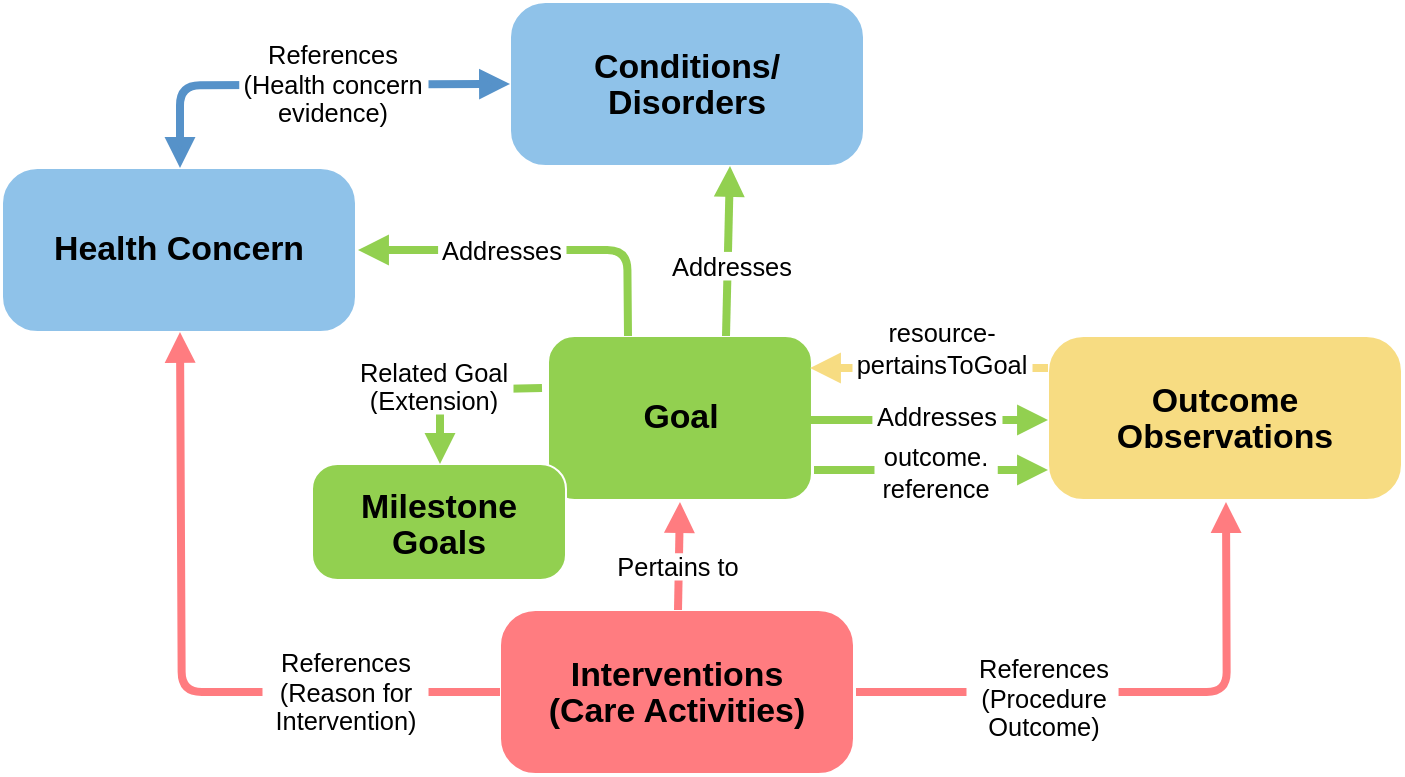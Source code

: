 <mxfile version="24.2.5" type="device" pages="3">
  <diagram name="Overview" id="Overview">
    <mxGraphModel dx="548" dy="329" grid="1" gridSize="10" guides="1" tooltips="1" connect="1" arrows="1" fold="1" page="1" pageScale="1" pageWidth="850" pageHeight="1100" math="0" shadow="0">
      <root>
        <mxCell id="0" />
        <mxCell id="1" parent="0" />
        <UserObject label="" tags="Background" id="2">
          <mxCell style="vsdxID=1;fillColor=none;gradientColor=none;strokeWidth=102;spacingTop=-3;spacingBottom=-3;spacingLeft=-3;spacingRight=-3;points=[];labelBackgroundColor=none;rounded=0;strokeColor=none;html=1;whiteSpace=wrap;" parent="1" vertex="1">
            <mxGeometry x="25" y="109" width="177" height="82" as="geometry" />
          </mxCell>
        </UserObject>
        <mxCell id="3" style="vsdxID=2;fillColor=none;gradientColor=none;strokeColor=none;spacingTop=-3;spacingBottom=-3;spacingLeft=-3;spacingRight=-3;points=[[0,0.5,0],[1,0.5,0],[0.5,1,0],[0.5,0,0],[0.03,0.06,0],[0.97,0.06,0],[0.03,0.94,0],[0.97,0.94,0]];labelBackgroundColor=none;rounded=1;html=1;whiteSpace=wrap;" parent="2" vertex="1">
          <mxGeometry width="177" height="82" as="geometry" />
        </mxCell>
        <mxCell id="4" style="vsdxID=3;fillColor=#ffffff;gradientColor=none;fillOpacity=0;shape=stencil(vZRLkoMgEIZPw1KLRxh1nWQuMCegIlFqiFjITB6nD9rRAsZkN3GF3T/9+2E3iG2HVvQSUTw4a77lWdWuRWyHKFVdK61yfoXYHrHt0VjZWPPT1fDeC6+keIrIGvaQUU2xsIcvdZMQwznjnFfBU4AKypzM72h/eYghdZ23bj6mwCdofd3RcdbmhILcLnoK+qVcTuOCj2wmLmrIrHHCKdNFOS1sIzPvlB21aKLUcJayD8Ik/DatuoCjqvKiWrF+AsLLGISkIAT/ORn2LpbU27Nx9opmk/6VsohgfIEyqrg4/D+M7wi66v2EBfMUZm661Y4dz6Z4G8vLYfGLaURheJXWYSYdZh+Ci4Dt7w==);strokeColor=#FFFFFF;spacingTop=-3;spacingBottom=-3;spacingLeft=-3;spacingRight=-3;points=[[0,0.5,0],[1,0.5,0],[0.5,1,0],[0.5,0,0],[0.03,0.06,0],[0.97,0.06,0],[0.03,0.94,0],[0.97,0.94,0]];labelBackgroundColor=none;rounded=1;html=1;whiteSpace=wrap;" parent="3" vertex="1">
          <mxGeometry width="177" height="82" as="geometry" />
        </mxCell>
        <mxCell id="5" style="vsdxID=4;fillColor=#8fc2e9;gradientColor=none;shape=stencil(hZNBUsMwDEVP461HlhpKlkwpF+AEmcYQDyHpuCk0nB43cnCsdMrOkv+3nmVL0e7UVEerEE6D7z/st6uHRtGzQnRdY70bwkrRXtHurff23ffnrub4WAUlwpSxNXvMVY1Q+cOr+7GcA01mW/AGOz/7r2vFS/QA741zyPELa1vXLbTlXe3h7PlgE9WFjnVHkxvggiIx4lxBUxk1JDUxsX3UxSYVhqcVZ7JwjCZzrFGTYWbXDyZHXdwmZiDnLAUm/IOYEd5t5Eb2UXRR9jCxUy6gm+24QZfDiYavAWXzFo+I8gry5dMz55DZ55oQw3r69DwOrm15Zv6owkIOSUjxgNH+Fw==);strokeColor=#ffffff;spacingTop=-3;spacingBottom=-3;spacingLeft=-3;spacingRight=-3;points=[[0,0.5,0],[1,0.5,0],[0.5,1,0],[0.5,0,0],[0.03,0.06,0],[0.97,0.06,0],[0.03,0.94,0],[0.97,0.94,0]];labelBackgroundColor=none;rounded=1;html=1;whiteSpace=wrap;" parent="3" vertex="1">
          <mxGeometry width="177" height="82" as="geometry" />
        </mxCell>
        <mxCell id="6" style="vsdxID=5;fillColor=none;gradientColor=none;fillOpacity=0;strokeColor=none;strokeWidth=0;spacingTop=-3;spacingBottom=-3;spacingLeft=-3;spacingRight=-3;points=[];labelBackgroundColor=none;rounded=0;html=1;whiteSpace=wrap;" parent="2" vertex="1">
          <mxGeometry x="17" y="9" width="142" height="63" as="geometry" />
        </mxCell>
        <mxCell id="7" style="vsdxID=6;fillColor=#ffffff;gradientColor=none;fillOpacity=0;shape=stencil(nZBLDoAgDERP0z3SIyjew0SURgSD+Lu9EGJE48rdTPumSQewnFUzSeBs9s4OcqPWK8AKOCejpCMfFKAALDvrZO/sYtrkpyaSUY12jRf2lGMxwdmRuzqBmkwGFuw3evlP+Df6AIO4P+xI63zz7iKMUo8oTg==);strokeColor=none;strokeWidth=0;spacingTop=-3;spacingBottom=-3;spacingLeft=-3;spacingRight=-3;points=[];labelBackgroundColor=none;rounded=0;html=1;whiteSpace=wrap;" parent="6" vertex="1">
          <mxGeometry width="142" height="63" as="geometry" />
        </mxCell>
        <mxCell id="8" style="vsdxID=7;fillColor=#000000;gradientColor=none;fillOpacity=0;strokeOpacity=0;shape=stencil(nZBLDsIwDERP4y1KYiEOUMoFOEFEDbEISZWG8jk9aQ1SQKy688y8kaUBbAZnewKjhpzimW7cZQe4BWM4OEqcywXYAjbHmOiU4jV0ontbSKNmhzrp6Ik2yqbDnp8knlqh3qwlkOYljtPH+zuX6FGrnYCeQwVqtRj96L/wYvQLLMe8iGzF3sugdf67YLFkfWxf);strokeWidth=0;spacingTop=-3;spacingBottom=-3;spacingLeft=-3;spacingRight=-3;points=[];labelBackgroundColor=none;rounded=1;html=1;whiteSpace=wrap;" parent="6" vertex="1">
          <mxGeometry width="142" height="63" as="geometry" />
        </mxCell>
        <mxCell id="9" value="&lt;div style=&quot;font-size: 1px&quot;&gt;&lt;p style=&quot;text-align:center;margin-left:0;margin-right:0;margin-top:0px;margin-bottom:0px;text-indent:0;vertical-align:middle;direction:ltr;&quot;&gt;&lt;font style=&quot;font-size:16.93px;font-family:Arial;color:#000000;direction:ltr;letter-spacing:0px;line-height:120%;opacity:1&quot;&gt;&lt;b&gt;Health Concern&lt;/b&gt;&lt;/font&gt;&lt;/p&gt;&lt;/div&gt;" style="text;vsdxID=5;fillColor=none;gradientColor=none;fillOpacity=0;strokeColor=none;strokeWidth=0;spacingTop=-3;spacingBottom=-3;spacingLeft=-3;spacingRight=-3;points=[];labelBackgroundColor=none;rounded=0;html=1;whiteSpace=wrap;verticalAlign=middle;align=center;overflow=width;;html=1;" parent="6" vertex="1">
          <mxGeometry x="5.69" y="5.15" width="131.45" height="52.71" as="geometry" />
        </mxCell>
        <UserObject label="" tags="Background" id="10">
          <mxCell style="vsdxID=8;fillColor=none;gradientColor=none;strokeWidth=102;spacingTop=-3;spacingBottom=-3;spacingLeft=-3;spacingRight=-3;points=[];labelBackgroundColor=none;rounded=0;strokeColor=none;html=1;whiteSpace=wrap;" parent="1" vertex="1">
            <mxGeometry x="279" y="26" width="177" height="82" as="geometry" />
          </mxCell>
        </UserObject>
        <mxCell id="11" style="vsdxID=9;fillColor=none;gradientColor=none;strokeColor=none;spacingTop=-3;spacingBottom=-3;spacingLeft=-3;spacingRight=-3;points=[[0,0.5,0],[1,0.5,0],[0.5,1,0],[0.5,0,0],[0.03,0.06,0],[0.97,0.06,0],[0.03,0.94,0],[0.97,0.94,0]];labelBackgroundColor=none;rounded=1;html=1;whiteSpace=wrap;" parent="10" vertex="1">
          <mxGeometry width="177" height="82" as="geometry" />
        </mxCell>
        <mxCell id="12" style="vsdxID=10;fillColor=#ffffff;gradientColor=none;fillOpacity=0;shape=stencil(vZRLkoMgEIZPw1KLRxh1nWQuMCegIlFqiFjITB6nD9rRAsZkN3GF3T/9+2E3iG2HVvQSUTw4a77lWdWuRWyHKFVdK61yfoXYHrHt0VjZWPPT1fDeC6+keIrIGvaQUU2xsIcvdZMQwznjnFfBU4AKypzM72h/eYghdZ23bj6mwCdofd3RcdbmhILcLnoK+qVcTuOCj2wmLmrIrHHCKdNFOS1sIzPvlB21aKLUcJayD8Ik/DatuoCjqvKiWrF+AsLLGISkIAT/ORn2LpbU27Nx9opmk/6VsohgfIEyqrg4/D+M7wi66v2EBfMUZm661Y4dz6Z4G8vLYfGLaURheJXWYSYdZh+Ci4Dt7w==);strokeColor=#FFFFFF;spacingTop=-3;spacingBottom=-3;spacingLeft=-3;spacingRight=-3;points=[[0,0.5,0],[1,0.5,0],[0.5,1,0],[0.5,0,0],[0.03,0.06,0],[0.97,0.06,0],[0.03,0.94,0],[0.97,0.94,0]];labelBackgroundColor=none;rounded=1;html=1;whiteSpace=wrap;" parent="11" vertex="1">
          <mxGeometry width="177" height="82" as="geometry" />
        </mxCell>
        <mxCell id="13" style="vsdxID=11;fillColor=#8fc2e9;gradientColor=none;shape=stencil(hZNBUsMwDEVP461HlhpKlkwpF+AEmcYQDyHpuCk0nB43cnCsdMrOkv+3nmVL0e7UVEerEE6D7z/st6uHRtGzQnRdY70bwkrRXtHurff23ffnrub4WAUlwpSxNXvMVY1Q+cOr+7GcA01mW/AGOz/7r2vFS/QA741zyPELa1vXLbTlXe3h7PlgE9WFjnVHkxvggiIx4lxBUxk1JDUxsX3UxSYVhqcVZ7JwjCZzrFGTYWbXDyZHXdwmZiDnLAUm/IOYEd5t5Eb2UXRR9jCxUy6gm+24QZfDiYavAWXzFo+I8gry5dMz55DZ55oQw3r69DwOrm15Zv6owkIOSUjxgNH+Fw==);strokeColor=#ffffff;spacingTop=-3;spacingBottom=-3;spacingLeft=-3;spacingRight=-3;points=[[0,0.5,0],[1,0.5,0],[0.5,1,0],[0.5,0,0],[0.03,0.06,0],[0.97,0.06,0],[0.03,0.94,0],[0.97,0.94,0]];labelBackgroundColor=none;rounded=1;html=1;whiteSpace=wrap;" parent="11" vertex="1">
          <mxGeometry width="177" height="82" as="geometry" />
        </mxCell>
        <mxCell id="14" style="vsdxID=12;fillColor=none;gradientColor=none;fillOpacity=0;strokeColor=none;strokeWidth=0;spacingTop=-3;spacingBottom=-3;spacingLeft=-3;spacingRight=-3;points=[];labelBackgroundColor=none;rounded=0;html=1;whiteSpace=wrap;" parent="10" vertex="1">
          <mxGeometry x="17" y="9" width="142" height="63" as="geometry" />
        </mxCell>
        <mxCell id="15" style="vsdxID=13;fillColor=#ffffff;gradientColor=none;fillOpacity=0;shape=stencil(nZBLDoAgDERP0z3SIyjew0SURgSD+Lu9EGJE48rdTPumSQewnFUzSeBs9s4OcqPWK8AKOCejpCMfFKAALDvrZO/sYtrkpyaSUY12jRf2lGMxwdmRuzqBmkwGFuw3evlP+Df6AIO4P+xI63zz7iKMUo8oTg==);strokeColor=none;strokeWidth=0;spacingTop=-3;spacingBottom=-3;spacingLeft=-3;spacingRight=-3;points=[];labelBackgroundColor=none;rounded=0;html=1;whiteSpace=wrap;" parent="14" vertex="1">
          <mxGeometry width="142" height="63" as="geometry" />
        </mxCell>
        <mxCell id="16" style="vsdxID=14;fillColor=#000000;gradientColor=none;fillOpacity=0;strokeOpacity=0;shape=stencil(nZBLDsIwDERP4y1KYiEOUMoFOEFEDbEISZWG8jk9aQ1SQKy688y8kaUBbAZnewKjhpzimW7cZQe4BWM4OEqcywXYAjbHmOiU4jV0ontbSKNmhzrp6Ik2yqbDnp8knlqh3qwlkOYljtPH+zuX6FGrnYCeQwVqtRj96L/wYvQLLMe8iGzF3sugdf67YLFkfWxf);strokeWidth=0;spacingTop=-3;spacingBottom=-3;spacingLeft=-3;spacingRight=-3;points=[];labelBackgroundColor=none;rounded=1;html=1;whiteSpace=wrap;" parent="14" vertex="1">
          <mxGeometry width="142" height="63" as="geometry" />
        </mxCell>
        <mxCell id="17" value="&lt;div style=&quot;font-size: 1px&quot;&gt;&lt;p style=&quot;text-align:center;margin-left:0;margin-right:0;margin-top:0px;margin-bottom:0px;text-indent:0;vertical-align:middle;direction:ltr;&quot;&gt;&lt;font style=&quot;font-size:16.93px;font-family:Arial;color:#000000;direction:ltr;letter-spacing:0px;line-height:120%;opacity:1&quot;&gt;&lt;b&gt;Conditions/ &lt;/b&gt;&lt;/font&gt;&lt;/p&gt;&lt;p style=&quot;text-align:center;margin-left:0;margin-right:0;margin-top:0px;margin-bottom:0px;text-indent:0;vertical-align:middle;direction:ltr;&quot;&gt;&lt;font style=&quot;font-size:16.93px;font-family:Arial;color:#000000;direction:ltr;letter-spacing:0px;line-height:100%;opacity:1&quot;&gt;&lt;b&gt;Disorders&lt;/b&gt;&lt;/font&gt;&lt;/p&gt;&lt;/div&gt;" style="text;vsdxID=12;fillColor=none;gradientColor=none;fillOpacity=0;strokeColor=none;strokeWidth=0;spacingTop=-3;spacingBottom=-3;spacingLeft=-3;spacingRight=-3;points=[];labelBackgroundColor=none;rounded=0;html=1;whiteSpace=wrap;verticalAlign=middle;align=center;overflow=width;;html=1;" parent="14" vertex="1">
          <mxGeometry x="5.69" y="5.15" width="131.45" height="52.71" as="geometry" />
        </mxCell>
        <UserObject label="" tags="Background" id="18">
          <mxCell style="vsdxID=15;fillColor=none;gradientColor=none;strokeWidth=102;spacingTop=-3;spacingBottom=-3;spacingLeft=-3;spacingRight=-3;points=[];labelBackgroundColor=none;rounded=0;strokeColor=none;html=1;whiteSpace=wrap;" parent="1" vertex="1">
            <mxGeometry x="298" y="193" width="132" height="82" as="geometry" />
          </mxCell>
        </UserObject>
        <mxCell id="19" style="vsdxID=16;fillColor=none;gradientColor=none;strokeColor=none;spacingTop=-3;spacingBottom=-3;spacingLeft=-3;spacingRight=-3;points=[[0,0.5,0],[1,0.5,0],[0.5,1,0],[0.5,0,0],[0.03,0.05,0],[0.97,0.05,0],[0.03,0.95,0],[0.97,0.95,0],[-0.89,1,0]];labelBackgroundColor=none;rounded=1;html=1;whiteSpace=wrap;" parent="18" vertex="1">
          <mxGeometry width="132" height="82" as="geometry" />
        </mxCell>
        <mxCell id="20" style="vsdxID=17;fillColor=#ffffff;gradientColor=none;fillOpacity=0;shape=stencil(vZTdcoMgEIWfhksdYEMo12nyAn0CphJlSsVB2qR9+qJrHDE/d41XePawxw9dCez6RneGcNrH4D/MyVaxIfBKOLdtY4KNaUVgT2B39MHUwX+1Fd53Ojk5HRVT4R42uDnV4f3N/hrUaAlCCLW4JLqwzaf/HuLPkxlLP5etm+0oHNCb+g6JF2/JsErD7OeTMlu4zDtO5UKfbV8EH3W0vs1qTofaFCmqODpdZ6X+ZEy3kNny4ZxtFyBKlZLdiL5DAi9rki3PSBi9Ohp4IotSWXpSBDzk2ax5hMh4hvOBrOdM+P9A6bNQN7Pv0FC5pmH526FXpyOfxvJwYtJinFOcYOvcsrKe6CTh3wD2fw==);strokeColor=#FFFFFF;spacingTop=-3;spacingBottom=-3;spacingLeft=-3;spacingRight=-3;points=[[0,0.5,0],[1,0.5,0],[0.5,1,0],[0.5,0,0],[0.03,0.05,0],[0.97,0.05,0],[0.03,0.95,0],[0.97,0.95,0]];labelBackgroundColor=none;rounded=1;html=1;whiteSpace=wrap;" parent="19" vertex="1">
          <mxGeometry width="132" height="82" as="geometry" />
        </mxCell>
        <mxCell id="21" style="vsdxID=18;fillColor=#92d050;gradientColor=none;shape=stencil(fZNRcoMgEIZPwyuz7GrUx06aXKAncCKtTK1miGmSnr7ExRYkkSf4+Zf9WFhB21NbH7VAOI12+NQX04ytoFeBaPpWWzO6maCdoO37YPWHHc59w+tj7ZwIk6IbjlF3N0JtD2/mR7MGklSR8wZHfg3f94xXHwMSkLdvswLTes/2zvSBvaxkVa7ZD2fLxyvernKZVT5AxRFwRe9xh86eWUJZbLyLUpeXyuw/NbwksGGET71ZZQ38XiokqiocC/Lgdl6CmDosGIWOZ9Dpg6zWN5N5TLyoLcR0z+5DsZvScj1AhQgzfIyUE2LK8H1xeRNc/hNKS0MPft+E6OZTb3DXmK7j1voDc5NlLzmJ+5B2vw==);strokeColor=#ffffff;spacingTop=-3;spacingBottom=-3;spacingLeft=-3;spacingRight=-3;points=[[0,0.5,0],[1,0.5,0],[0.5,1,0],[0.5,0,0],[0.03,0.05,0],[0.97,0.05,0],[0.03,0.95,0],[0.97,0.95,0]];labelBackgroundColor=none;rounded=1;html=1;whiteSpace=wrap;" parent="19" vertex="1">
          <mxGeometry width="132" height="82" as="geometry" />
        </mxCell>
        <mxCell id="22" style="vsdxID=19;fillColor=none;gradientColor=none;fillOpacity=0;strokeColor=none;strokeWidth=0;spacingTop=-3;spacingBottom=-3;spacingLeft=-3;spacingRight=-3;points=[];labelBackgroundColor=none;rounded=0;html=1;whiteSpace=wrap;" parent="18" vertex="1">
          <mxGeometry x="13" y="9" width="105" height="63" as="geometry" />
        </mxCell>
        <mxCell id="23" style="vsdxID=20;fillColor=#ffffff;gradientColor=none;fillOpacity=0;shape=stencil(pZBNDoQgDIVP062p9Aj+3MNElGYYMIh/txfCYtDEjbN7r/1ekz6galbdJEHg7J39yI17r4BqEIKNko59UEANUDVYJ0dnF9MnP3WRjOpr13hhTzmMCYFH7toEajYZWCIWWP5Bh9Ezj2/RCxjE78+Btc4390bCKLVJzQk=);strokeColor=none;strokeWidth=0;spacingTop=-3;spacingBottom=-3;spacingLeft=-3;spacingRight=-3;points=[];labelBackgroundColor=none;rounded=0;html=1;whiteSpace=wrap;" parent="22" vertex="1">
          <mxGeometry width="105" height="63" as="geometry" />
        </mxCell>
        <mxCell id="24" style="vsdxID=21;fillColor=#000000;gradientColor=none;fillOpacity=0;strokeOpacity=0;shape=stencil(pZFLDsIwDERP423lxEIcoJQLcIKIGBIRkiot5XN60ppFQGIDO8/MsyyNgdrBmZ5B4zDmdOKrt6MD2oDWPjrOfiwTUAfUHlLmY06XaEX3ppAaF4et7KiZ1mjyfucfLB42pNYrCWTznKb54u2VS3Sv1VbA4GMFKsQG1R90sb7z+Cv6BpZh6UUa8yFIrXX+2WOx5AfUPQE=);strokeWidth=0;spacingTop=-3;spacingBottom=-3;spacingLeft=-3;spacingRight=-3;points=[];labelBackgroundColor=none;rounded=1;html=1;whiteSpace=wrap;" parent="22" vertex="1">
          <mxGeometry width="105" height="63" as="geometry" />
        </mxCell>
        <mxCell id="25" value="&lt;div style=&quot;font-size: 1px&quot;&gt;&lt;p style=&quot;text-align:center;margin-left:0;margin-right:0;margin-top:0px;margin-bottom:0px;text-indent:0;vertical-align:middle;direction:ltr;&quot;&gt;&lt;font style=&quot;font-size:16.93px;font-family:Arial;color:#000000;direction:ltr;letter-spacing:0px;line-height:120%;opacity:1&quot;&gt;&lt;b&gt;Goal&lt;/b&gt;&lt;/font&gt;&lt;/p&gt;&lt;/div&gt;" style="text;vsdxID=19;fillColor=none;gradientColor=none;fillOpacity=0;strokeColor=none;strokeWidth=0;spacingTop=-3;spacingBottom=-3;spacingLeft=-3;spacingRight=-3;points=[];labelBackgroundColor=none;rounded=0;html=1;whiteSpace=wrap;verticalAlign=middle;align=center;overflow=width;;html=1;" parent="22" vertex="1">
          <mxGeometry x="5.61" y="5.15" width="95.25" height="52.71" as="geometry" />
        </mxCell>
        <UserObject label="" tags="Background" id="26">
          <mxCell style="vsdxID=22;fillColor=none;gradientColor=none;strokeWidth=102;spacingTop=-3;spacingBottom=-3;spacingLeft=-3;spacingRight=-3;points=[];labelBackgroundColor=none;rounded=0;strokeColor=none;html=1;whiteSpace=wrap;" parent="1" vertex="1">
            <mxGeometry x="180" y="257" width="127" height="58" as="geometry" />
          </mxCell>
        </UserObject>
        <mxCell id="27" style="vsdxID=23;fillColor=none;gradientColor=none;strokeColor=none;spacingTop=-3;spacingBottom=-3;spacingLeft=-3;spacingRight=-3;points=[[0,0.5,0],[1,0.5,0],[0.5,1,0],[0.5,0,0],[0.03,0.06,0],[0.97,0.06,0],[0.03,0.94,0],[0.97,0.94,0]];labelBackgroundColor=none;rounded=1;html=1;whiteSpace=wrap;" parent="26" vertex="1">
          <mxGeometry width="127" height="58" as="geometry" />
        </mxCell>
        <mxCell id="28" style="vsdxID=24;fillColor=#ffffff;gradientColor=none;fillOpacity=0;shape=stencil(vZTdcoMgEIWfhksZWMTE6zR5gT4BU4kypeIgbdI+fVDUgPm5a7zC3cMePmYXxHZ9IzqJgPTOmk95UpVrEHtDAKptpFXOrxDbI7Y7Gitra77bKvx3wiuBjBFZhT10UAMR9uNd/ckQI5hxzsvo2wRVKPNlfgb78yQOqd95a8HHwCFofd3BcdZiOlWyi55NkUUC27TilM7EWfWZNU44Zdokp4WtZeatsqMWdZLqT1J2UZjGh9OqjUDKEm/uON8FoRhYCgK4yBMQSm5u5lUka2tPlj9jIXzNAkXCMlwNJCUXi/+n8S2ytp5P/KDJ5qa+Nlme8jy4nlfAPJ0WvxhnNEyv0jrOrKfZh8JLwPYX);strokeColor=#FFFFFF;spacingTop=-3;spacingBottom=-3;spacingLeft=-3;spacingRight=-3;points=[[0,0.5,0],[1,0.5,0],[0.5,1,0],[0.5,0,0],[0.03,0.06,0],[0.97,0.06,0],[0.03,0.94,0],[0.97,0.94,0]];labelBackgroundColor=none;rounded=1;html=1;whiteSpace=wrap;" parent="27" vertex="1">
          <mxGeometry width="127" height="58" as="geometry" />
        </mxCell>
        <mxCell id="29" style="vsdxID=25;fillColor=#92d050;gradientColor=none;shape=stencil(hZNNcoMwDIVP461HlvCkLDv5uUBOwAS3eEog45A26enrIBOwoQkrWX4PfZYtQetzVZyMQDh3rv0yP7bsKkEbgWibyjjb+UjQVtD6o3Xm07WXpuT1qfBKhD5jSvaouxqhcIe9/TWcA0lqpXmDncf2+17xGjzAe7dhCRJYvmN5bZuJPH8lP1wc/14Fg5ah+k3NPHDFRy6IcKgjadBQqgmJ1ZvUaqwN7zPa0cJrVFJnz2hHw4AvdT79sph7crqQgRg6T5jhBW+EC89Qs7SvEKOlDf3nIBSrabFRC6gxaXIVc9q0rZPrxfQ8uPBOKGkQLb+/HtTH/XTw3Ni65uF6sPkgnSaf4kmk7R8=);strokeColor=#ffffff;spacingTop=-3;spacingBottom=-3;spacingLeft=-3;spacingRight=-3;points=[[0,0.5,0],[1,0.5,0],[0.5,1,0],[0.5,0,0],[0.03,0.06,0],[0.97,0.06,0],[0.03,0.94,0],[0.97,0.94,0]];labelBackgroundColor=none;rounded=1;html=1;whiteSpace=wrap;" parent="27" vertex="1">
          <mxGeometry width="127" height="58" as="geometry" />
        </mxCell>
        <mxCell id="30" style="vsdxID=26;fillColor=none;gradientColor=none;fillOpacity=0;strokeColor=none;strokeWidth=0;spacingTop=-3;spacingBottom=-3;spacingLeft=-3;spacingRight=-3;points=[];labelBackgroundColor=none;rounded=0;html=1;whiteSpace=wrap;" parent="26" vertex="1">
          <mxGeometry x="12" y="6" width="101" height="45" as="geometry" />
        </mxCell>
        <mxCell id="31" style="vsdxID=27;fillColor=#ffffff;gradientColor=none;fillOpacity=0;shape=stencil(UzV2Ls5ILEhVNTIoLinKz04tz0wpyVA1dlE1MsrMy0gtyiwBslSNXVWNndPyi1LTi/JL81Ig/IJEkEoQKze/DGRCBUSfAUiHkUElMs8NojAnMw9JoaEB2UotLfUszXArp0AxiiOADIQv0zJzcpBl0MMDKAQJS2NXAA==);strokeColor=none;strokeWidth=0;spacingTop=-3;spacingBottom=-3;spacingLeft=-3;spacingRight=-3;points=[];labelBackgroundColor=none;rounded=0;html=1;whiteSpace=wrap;" parent="30" vertex="1">
          <mxGeometry width="101" height="45" as="geometry" />
        </mxCell>
        <mxCell id="32" style="vsdxID=28;fillColor=#000000;gradientColor=none;fillOpacity=0;strokeOpacity=0;shape=stencil(pZFNDgIhDIVPw3YCNGpYj+MFPMFEqjQiTBj8Pb3M1AWauNFd+97XtHkV0I6uH1BoOeYUj3glm52AtdCagsNEuVQCOgHtPiY8pHgOlvuhL6SWs4KWZ9REa9mn3ZYeyJpsQK0WbPDkKV6mjbeXz9a97jYMegoVqOTPqDGNWX7H/4DfjijFnArnRd5zqLX/mWKR+APQPQE=);strokeWidth=0;spacingTop=-3;spacingBottom=-3;spacingLeft=-3;spacingRight=-3;points=[];labelBackgroundColor=none;rounded=1;html=1;whiteSpace=wrap;" parent="30" vertex="1">
          <mxGeometry width="101" height="45" as="geometry" />
        </mxCell>
        <mxCell id="33" value="&lt;div style=&quot;font-size: 1px&quot;&gt;&lt;p style=&quot;text-align:center;margin-left:0;margin-right:0;margin-top:0px;margin-bottom:0px;text-indent:0;vertical-align:middle;direction:ltr;&quot;&gt;&lt;font style=&quot;font-size:16.93px;font-family:Arial;color:#000000;direction:ltr;letter-spacing:0px;line-height:120%;opacity:1&quot;&gt;&lt;b&gt;Milestone &lt;/b&gt;&lt;/font&gt;&lt;/p&gt;&lt;p style=&quot;text-align:center;margin-left:0;margin-right:0;margin-top:0px;margin-bottom:0px;text-indent:0;vertical-align:middle;direction:ltr;&quot;&gt;&lt;font style=&quot;font-size:16.93px;font-family:Arial;color:#000000;direction:ltr;letter-spacing:0px;line-height:100%;opacity:1&quot;&gt;&lt;b&gt;Goals&lt;/b&gt;&lt;/font&gt;&lt;/p&gt;&lt;/div&gt;" style="text;vsdxID=26;fillColor=none;gradientColor=none;fillOpacity=0;strokeColor=none;strokeWidth=0;spacingTop=-3;spacingBottom=-3;spacingLeft=-3;spacingRight=-3;points=[];labelBackgroundColor=none;rounded=0;html=1;whiteSpace=wrap;verticalAlign=middle;align=center;overflow=width;;html=1;" parent="30" vertex="1">
          <mxGeometry x="5.69" y="5.27" width="90.81" height="34.29" as="geometry" />
        </mxCell>
        <UserObject label="" tags="Background" id="34">
          <mxCell style="vsdxID=29;fillColor=none;gradientColor=none;strokeWidth=102;spacingTop=-3;spacingBottom=-3;spacingLeft=-3;spacingRight=-3;points=[];labelBackgroundColor=none;rounded=0;strokeColor=none;html=1;whiteSpace=wrap;" parent="1" vertex="1">
            <mxGeometry x="274" y="330" width="177" height="82" as="geometry" />
          </mxCell>
        </UserObject>
        <mxCell id="35" style="vsdxID=30;fillColor=none;gradientColor=none;strokeColor=none;spacingTop=-3;spacingBottom=-3;spacingLeft=-3;spacingRight=-3;points=[[0,0.5,0],[1,0.5,0],[0.5,1,0],[0.5,0,0],[0.03,0.06,0],[0.97,0.06,0],[0.03,0.94,0],[0.97,0.94,0]];labelBackgroundColor=none;rounded=1;html=1;whiteSpace=wrap;" parent="34" vertex="1">
          <mxGeometry width="177" height="82" as="geometry" />
        </mxCell>
        <mxCell id="36" style="vsdxID=31;fillColor=#ffffff;gradientColor=none;fillOpacity=0;shape=stencil(vZRLkoMgEIZPw1KLRxh1nWQuMCegIlFqiFjITB6nD9rRAsZkN3GF3T/9+2E3iG2HVvQSUTw4a77lWdWuRWyHKFVdK61yfoXYHrHt0VjZWPPT1fDeC6+keIrIGvaQUU2xsIcvdZMQwznjnFfBU4AKypzM72h/eYghdZ23bj6mwCdofd3RcdbmhILcLnoK+qVcTuOCj2wmLmrIrHHCKdNFOS1sIzPvlB21aKLUcJayD8Ik/DatuoCjqvKiWrF+AsLLGISkIAT/ORn2LpbU27Nx9opmk/6VsohgfIEyqrg4/D+M7wi66v2EBfMUZm661Y4dz6Z4G8vLYfGLaURheJXWYSYdZh+Ci4Dt7w==);strokeColor=#FFFFFF;spacingTop=-3;spacingBottom=-3;spacingLeft=-3;spacingRight=-3;points=[[0,0.5,0],[1,0.5,0],[0.5,1,0],[0.5,0,0],[0.03,0.06,0],[0.97,0.06,0],[0.03,0.94,0],[0.97,0.94,0]];labelBackgroundColor=none;rounded=1;html=1;whiteSpace=wrap;" parent="35" vertex="1">
          <mxGeometry width="177" height="82" as="geometry" />
        </mxCell>
        <mxCell id="37" style="vsdxID=32;fillColor=#ff7c80;gradientColor=none;shape=stencil(hZNBUsMwDEVP461HlhpKlkwpF+AEmcYQDyHpuCk0nB43cnCsdMrOkv+3nmVL0e7UVEerEE6D7z/st6uHRtGzQnRdY70bwkrRXtHurff23ffnrub4WAUlwpSxNXvMVY1Q+cOr+7GcA01mW/AGOz/7r2vFS/QA741zyPELa1vXLbTlXe3h7PlgE9WFjnVHkxvggiIx4lxBUxk1JDUxsX3UxSYVhqcVZ7JwjCZzrFGTYWbXDyZHXdwmZiDnLAUm/IOYEd5t5Eb2UXRR9jCxUy6gm+24QZfDiYavAWXzFo+I8gry5dMz55DZ55oQw3r69DwOrm15Zv6owkIOSUjxgNH+Fw==);strokeColor=#ffffff;spacingTop=-3;spacingBottom=-3;spacingLeft=-3;spacingRight=-3;points=[[0,0.5,0],[1,0.5,0],[0.5,1,0],[0.5,0,0],[0.03,0.06,0],[0.97,0.06,0],[0.03,0.94,0],[0.97,0.94,0]];labelBackgroundColor=none;rounded=1;html=1;whiteSpace=wrap;" parent="35" vertex="1">
          <mxGeometry width="177" height="82" as="geometry" />
        </mxCell>
        <mxCell id="38" style="vsdxID=33;fillColor=none;gradientColor=none;fillOpacity=0;strokeColor=none;strokeWidth=0;spacingTop=-3;spacingBottom=-3;spacingLeft=-3;spacingRight=-3;points=[];labelBackgroundColor=none;rounded=0;html=1;whiteSpace=wrap;" parent="34" vertex="1">
          <mxGeometry x="17" y="9" width="142" height="63" as="geometry" />
        </mxCell>
        <mxCell id="39" style="vsdxID=34;fillColor=#ffffff;gradientColor=none;fillOpacity=0;shape=stencil(nZBLDoAgDERP0z3SIyjew0SURgSD+Lu9EGJE48rdTPumSQewnFUzSeBs9s4OcqPWK8AKOCejpCMfFKAALDvrZO/sYtrkpyaSUY12jRf2lGMxwdmRuzqBmkwGFuw3evlP+Df6AIO4P+xI63zz7iKMUo8oTg==);strokeColor=none;strokeWidth=0;spacingTop=-3;spacingBottom=-3;spacingLeft=-3;spacingRight=-3;points=[];labelBackgroundColor=none;rounded=0;html=1;whiteSpace=wrap;" parent="38" vertex="1">
          <mxGeometry width="142" height="63" as="geometry" />
        </mxCell>
        <mxCell id="40" style="vsdxID=35;fillColor=#000000;gradientColor=none;fillOpacity=0;strokeOpacity=0;shape=stencil(nZBLDsIwDERP4y1KYiEOUMoFOEFEDbEISZWG8jk9aQ1SQKy688y8kaUBbAZnewKjhpzimW7cZQe4BWM4OEqcywXYAjbHmOiU4jV0ontbSKNmhzrp6Ik2yqbDnp8knlqh3qwlkOYljtPH+zuX6FGrnYCeQwVqtRj96L/wYvQLLMe8iGzF3sugdf67YLFkfWxf);strokeWidth=0;spacingTop=-3;spacingBottom=-3;spacingLeft=-3;spacingRight=-3;points=[];labelBackgroundColor=none;rounded=1;html=1;whiteSpace=wrap;" parent="38" vertex="1">
          <mxGeometry width="142" height="63" as="geometry" />
        </mxCell>
        <mxCell id="41" value="&lt;div style=&quot;font-size: 1px&quot;&gt;&lt;p style=&quot;text-align:center;margin-left:0;margin-right:0;margin-top:0px;margin-bottom:0px;text-indent:0;vertical-align:middle;direction:ltr;&quot;&gt;&lt;font style=&quot;font-size:16.93px;font-family:Arial;color:#000000;direction:ltr;letter-spacing:0px;line-height:120%;opacity:1&quot;&gt;&lt;b&gt;Interventions &lt;/b&gt;&lt;/font&gt;&lt;/p&gt;&lt;p style=&quot;text-align:center;margin-left:0;margin-right:0;margin-top:0px;margin-bottom:0px;text-indent:0;vertical-align:middle;direction:ltr;&quot;&gt;&lt;font style=&quot;font-size:16.93px;font-family:Arial;color:#000000;direction:ltr;letter-spacing:0px;line-height:100%;opacity:1&quot;&gt;&lt;b&gt;(Care Activities)&lt;/b&gt;&lt;/font&gt;&lt;/p&gt;&lt;/div&gt;" style="text;vsdxID=33;fillColor=none;gradientColor=none;fillOpacity=0;strokeColor=none;strokeWidth=0;spacingTop=-3;spacingBottom=-3;spacingLeft=-3;spacingRight=-3;points=[];labelBackgroundColor=none;rounded=0;html=1;whiteSpace=wrap;verticalAlign=middle;align=center;overflow=width;;html=1;" parent="38" vertex="1">
          <mxGeometry x="5.69" y="5.15" width="131.45" height="52.71" as="geometry" />
        </mxCell>
        <UserObject label="" tags="Background" id="42">
          <mxCell style="vsdxID=36;fillColor=none;gradientColor=none;strokeWidth=102;spacingTop=-3;spacingBottom=-3;spacingLeft=-3;spacingRight=-3;points=[];labelBackgroundColor=none;rounded=0;strokeColor=none;html=1;whiteSpace=wrap;" parent="1" vertex="1">
            <mxGeometry x="548" y="193" width="177" height="82" as="geometry" />
          </mxCell>
        </UserObject>
        <mxCell id="43" style="vsdxID=37;fillColor=none;gradientColor=none;strokeColor=none;spacingTop=-3;spacingBottom=-3;spacingLeft=-3;spacingRight=-3;points=[[0,0.5,0],[1,0.5,0],[0.5,1,0],[0.5,0,0],[0.03,0.06,0],[0.97,0.06,0],[0.03,0.94,0],[0.97,0.94,0],[0,1,0]];labelBackgroundColor=none;rounded=1;html=1;whiteSpace=wrap;" parent="42" vertex="1">
          <mxGeometry width="177" height="82" as="geometry" />
        </mxCell>
        <mxCell id="44" style="vsdxID=38;fillColor=#ffffff;gradientColor=none;fillOpacity=0;shape=stencil(vZRLkoMgEIZPw1KLRxh1nWQuMCegIlFqiFjITB6nD9rRAsZkN3GF3T/9+2E3iG2HVvQSUTw4a77lWdWuRWyHKFVdK61yfoXYHrHt0VjZWPPT1fDeC6+keIrIGvaQUU2xsIcvdZMQwznjnFfBU4AKypzM72h/eYghdZ23bj6mwCdofd3RcdbmhILcLnoK+qVcTuOCj2wmLmrIrHHCKdNFOS1sIzPvlB21aKLUcJayD8Ik/DatuoCjqvKiWrF+AsLLGISkIAT/ORn2LpbU27Nx9opmk/6VsohgfIEyqrg4/D+M7wi66v2EBfMUZm661Y4dz6Z4G8vLYfGLaURheJXWYSYdZh+Ci4Dt7w==);strokeColor=#FFFFFF;spacingTop=-3;spacingBottom=-3;spacingLeft=-3;spacingRight=-3;points=[[0,0.5,0],[1,0.5,0],[0.5,1,0],[0.5,0,0],[0.03,0.06,0],[0.97,0.06,0],[0.03,0.94,0],[0.97,0.94,0]];labelBackgroundColor=none;rounded=1;html=1;whiteSpace=wrap;" parent="43" vertex="1">
          <mxGeometry width="177" height="82" as="geometry" />
        </mxCell>
        <mxCell id="45" style="vsdxID=39;fillColor=#f7dc82;gradientColor=none;shape=stencil(hZNBUsMwDEVP461HlhpKlkwpF+AEmcYQDyHpuCk0nB43cnCsdMrOkv+3nmVL0e7UVEerEE6D7z/st6uHRtGzQnRdY70bwkrRXtHurff23ffnrub4WAUlwpSxNXvMVY1Q+cOr+7GcA01mW/AGOz/7r2vFS/QA741zyPELa1vXLbTlXe3h7PlgE9WFjnVHkxvggiIx4lxBUxk1JDUxsX3UxSYVhqcVZ7JwjCZzrFGTYWbXDyZHXdwmZiDnLAUm/IOYEd5t5Eb2UXRR9jCxUy6gm+24QZfDiYavAWXzFo+I8gry5dMz55DZ55oQw3r69DwOrm15Zv6owkIOSUjxgNH+Fw==);strokeColor=#ffffff;spacingTop=-3;spacingBottom=-3;spacingLeft=-3;spacingRight=-3;points=[[0,0.5,0],[1,0.5,0],[0.5,1,0],[0.5,0,0],[0.03,0.06,0],[0.97,0.06,0],[0.03,0.94,0],[0.97,0.94,0]];labelBackgroundColor=none;rounded=1;html=1;whiteSpace=wrap;" parent="43" vertex="1">
          <mxGeometry width="177" height="82" as="geometry" />
        </mxCell>
        <mxCell id="46" style="vsdxID=40;fillColor=none;gradientColor=none;fillOpacity=0;strokeColor=none;strokeWidth=0;spacingTop=-3;spacingBottom=-3;spacingLeft=-3;spacingRight=-3;points=[];labelBackgroundColor=none;rounded=0;html=1;whiteSpace=wrap;" parent="42" vertex="1">
          <mxGeometry x="17" y="9" width="142" height="63" as="geometry" />
        </mxCell>
        <mxCell id="47" style="vsdxID=41;fillColor=#ffffff;gradientColor=none;fillOpacity=0;shape=stencil(nZBLDoAgDERP0z3SIyjew0SURgSD+Lu9EGJE48rdTPumSQewnFUzSeBs9s4OcqPWK8AKOCejpCMfFKAALDvrZO/sYtrkpyaSUY12jRf2lGMxwdmRuzqBmkwGFuw3evlP+Df6AIO4P+xI63zz7iKMUo8oTg==);strokeColor=none;strokeWidth=0;spacingTop=-3;spacingBottom=-3;spacingLeft=-3;spacingRight=-3;points=[];labelBackgroundColor=none;rounded=0;html=1;whiteSpace=wrap;" parent="46" vertex="1">
          <mxGeometry width="142" height="63" as="geometry" />
        </mxCell>
        <mxCell id="48" style="vsdxID=42;fillColor=#000000;gradientColor=none;fillOpacity=0;strokeOpacity=0;shape=stencil(nZBLDsIwDERP4y1KYiEOUMoFOEFEDbEISZWG8jk9aQ1SQKy688y8kaUBbAZnewKjhpzimW7cZQe4BWM4OEqcywXYAjbHmOiU4jV0ontbSKNmhzrp6Ik2yqbDnp8knlqh3qwlkOYljtPH+zuX6FGrnYCeQwVqtRj96L/wYvQLLMe8iGzF3sugdf67YLFkfWxf);strokeWidth=0;spacingTop=-3;spacingBottom=-3;spacingLeft=-3;spacingRight=-3;points=[];labelBackgroundColor=none;rounded=1;html=1;whiteSpace=wrap;" parent="46" vertex="1">
          <mxGeometry width="142" height="63" as="geometry" />
        </mxCell>
        <mxCell id="49" value="&lt;div style=&quot;font-size: 1px&quot;&gt;&lt;p style=&quot;text-align:center;margin-left:0;margin-right:0;margin-top:0px;margin-bottom:0px;text-indent:0;vertical-align:middle;direction:ltr;&quot;&gt;&lt;font style=&quot;font-size:16.93px;font-family:Arial;color:#000000;direction:ltr;letter-spacing:0px;line-height:120%;opacity:1&quot;&gt;&lt;b&gt;Outcome &lt;/b&gt;&lt;/font&gt;&lt;/p&gt;&lt;p style=&quot;text-align:center;margin-left:0;margin-right:0;margin-top:0px;margin-bottom:0px;text-indent:0;vertical-align:middle;direction:ltr;&quot;&gt;&lt;font style=&quot;font-size:16.93px;font-family:Arial;color:#000000;direction:ltr;letter-spacing:0px;line-height:100%;opacity:1&quot;&gt;&lt;b&gt;Observations&lt;/b&gt;&lt;/font&gt;&lt;/p&gt;&lt;/div&gt;" style="text;vsdxID=40;fillColor=none;gradientColor=none;fillOpacity=0;strokeColor=none;strokeWidth=0;spacingTop=-3;spacingBottom=-3;spacingLeft=-3;spacingRight=-3;points=[];labelBackgroundColor=none;rounded=0;html=1;whiteSpace=wrap;verticalAlign=middle;align=center;overflow=width;;html=1;" parent="46" vertex="1">
          <mxGeometry x="5.69" y="5.15" width="131.45" height="52.71" as="geometry" />
        </mxCell>
        <UserObject label="" tags="Background" id="90">
          <mxCell style="vsdxID=43;edgeStyle=none;startArrow=none;endArrow=block;startSize=5;endSize=5;strokeWidth=4;strokeColor=#ff7c80;spacingTop=-3;spacingBottom=-3;spacingLeft=-3;spacingRight=-3;verticalAlign=middle;html=1;labelBackgroundColor=none;rounded=1;" parent="1" edge="1">
            <mxGeometry relative="1" as="geometry">
              <mxPoint x="-48" y="-48" as="offset" />
              <Array as="points">
                <mxPoint x="637.36" y="371" />
              </Array>
              <mxPoint x="452" y="371" as="sourcePoint" />
              <mxPoint x="637" y="276" as="targetPoint" />
            </mxGeometry>
          </mxCell>
        </UserObject>
        <UserObject label="" tags="Background" id="91">
          <mxCell style="vsdxID=44;edgeStyle=none;startArrow=none;endArrow=block;startSize=5;endSize=5;strokeWidth=4;strokeColor=#ff7c80;spacingTop=-3;spacingBottom=-3;spacingLeft=-3;spacingRight=-3;verticalAlign=middle;html=1;labelBackgroundColor=none;rounded=1;" parent="1" edge="1">
            <mxGeometry relative="1" as="geometry">
              <mxPoint x="-1" as="offset" />
              <Array as="points" />
              <mxPoint x="363" y="330" as="sourcePoint" />
              <mxPoint x="364" y="276" as="targetPoint" />
            </mxGeometry>
          </mxCell>
        </UserObject>
        <UserObject label="" tags="Background" id="92">
          <mxCell style="vsdxID=45;edgeStyle=none;startArrow=none;endArrow=block;startSize=5;endSize=5;strokeWidth=4;strokeColor=#ff7c80;spacingTop=-3;spacingBottom=-3;spacingLeft=-3;spacingRight=-3;verticalAlign=middle;html=1;labelBackgroundColor=none;rounded=1;" parent="1" edge="1">
            <mxGeometry relative="1" as="geometry">
              <mxPoint x="79" y="-81" as="offset" />
              <Array as="points">
                <mxPoint x="114.87" y="371" />
              </Array>
              <mxPoint x="274" y="371" as="sourcePoint" />
              <mxPoint x="114" y="191" as="targetPoint" />
            </mxGeometry>
          </mxCell>
        </UserObject>
        <UserObject label="" tags="Background" id="93">
          <mxCell style="vsdxID=46;edgeStyle=none;startArrow=block;endArrow=block;startSize=5;endSize=5;strokeWidth=4;strokeColor=#5692C9;spacingTop=-3;spacingBottom=-3;spacingLeft=-3;spacingRight=-3;verticalAlign=middle;html=1;labelBackgroundColor=none;rounded=1;" parent="1" edge="1">
            <mxGeometry relative="1" as="geometry">
              <mxPoint x="20" y="20" as="offset" />
              <Array as="points">
                <mxPoint x="114" y="67.66" />
              </Array>
              <mxPoint x="114" y="109" as="sourcePoint" />
              <mxPoint x="279" y="67" as="targetPoint" />
            </mxGeometry>
          </mxCell>
        </UserObject>
        <UserObject label="" tags="Background" id="94">
          <mxCell style="vsdxID=47;edgeStyle=none;startArrow=block;endArrow=none;startSize=5;endSize=5;strokeWidth=4;strokeColor=#92d050;spacingTop=-3;spacingBottom=-3;spacingLeft=-3;spacingRight=-3;verticalAlign=middle;html=1;labelBackgroundColor=none;rounded=1;" parent="1" edge="1">
            <mxGeometry relative="1" as="geometry">
              <mxPoint x="-22" y="21" as="offset" />
              <Array as="points">
                <mxPoint x="337.62" y="150" />
              </Array>
              <mxPoint x="203" y="150" as="sourcePoint" />
              <mxPoint x="338" y="193" as="targetPoint" />
            </mxGeometry>
          </mxCell>
        </UserObject>
        <UserObject label="" tags="Background" id="95">
          <mxCell style="vsdxID=48;edgeStyle=none;startArrow=block;endArrow=none;startSize=5;endSize=5;strokeWidth=4;strokeColor=#92d050;spacingTop=-3;spacingBottom=-3;spacingLeft=-3;spacingRight=-3;verticalAlign=middle;html=1;labelBackgroundColor=none;rounded=1;" parent="1" edge="1">
            <mxGeometry relative="1" as="geometry">
              <mxPoint y="-1" as="offset" />
              <Array as="points" />
              <mxPoint x="389" y="108" as="sourcePoint" />
              <mxPoint x="387" y="193" as="targetPoint" />
            </mxGeometry>
          </mxCell>
        </UserObject>
        <UserObject label="" tags="Background" id="96">
          <mxCell style="vsdxID=49;edgeStyle=none;startArrow=block;endArrow=none;startSize=5;endSize=5;strokeWidth=4;strokeColor=#92d050;spacingTop=-3;spacingBottom=-3;spacingLeft=-3;spacingRight=-3;verticalAlign=middle;html=1;labelBackgroundColor=none;rounded=1;" parent="1" edge="1">
            <mxGeometry relative="1" as="geometry">
              <mxPoint as="offset" />
              <Array as="points" />
              <mxPoint x="548" y="235" as="sourcePoint" />
              <mxPoint x="429" y="235" as="targetPoint" />
            </mxGeometry>
          </mxCell>
        </UserObject>
        <UserObject label="" tags="Background" id="97">
          <mxCell style="vsdxID=50;edgeStyle=none;startArrow=none;endArrow=block;startSize=5;endSize=5;strokeWidth=4;strokeColor=#f7dc82;spacingTop=-3;spacingBottom=-3;spacingLeft=-3;spacingRight=-3;verticalAlign=middle;html=1;labelBackgroundColor=none;rounded=1;" parent="1" edge="1">
            <mxGeometry relative="1" as="geometry">
              <mxPoint as="offset" />
              <Array as="points" />
              <mxPoint x="548" y="209" as="sourcePoint" />
              <mxPoint x="429" y="209" as="targetPoint" />
            </mxGeometry>
          </mxCell>
        </UserObject>
        <UserObject label="" tags="Background" id="98">
          <mxCell style="vsdxID=51;edgeStyle=none;startArrow=block;endArrow=none;startSize=5;endSize=5;strokeWidth=4;strokeColor=#92d050;spacingTop=-3;spacingBottom=-3;spacingLeft=-3;spacingRight=-3;verticalAlign=middle;html=1;labelBackgroundColor=none;rounded=1;" parent="1" edge="1">
            <mxGeometry relative="1" as="geometry">
              <mxPoint x="18" y="18" as="offset" />
              <Array as="points">
                <mxPoint x="244" y="220.11" />
              </Array>
              <mxPoint x="244" y="257" as="sourcePoint" />
              <mxPoint x="295" y="219" as="targetPoint" />
            </mxGeometry>
          </mxCell>
        </UserObject>
        <UserObject label="" tags="Background" id="50">
          <mxCell style="vsdxID=52;fillColor=none;gradientColor=none;strokeColor=none;strokeWidth=0;spacingTop=-3;spacingBottom=-3;spacingLeft=-3;spacingRight=-3;points=[];labelBackgroundColor=none;rounded=0;html=1;whiteSpace=wrap;" parent="1" vertex="1">
            <mxGeometry x="507" y="346" width="76" height="56" as="geometry" />
          </mxCell>
        </UserObject>
        <mxCell id="51" style="vsdxID=53;fillColor=#ffffff;gradientColor=none;fillOpacity=0;shape=stencil(UzV2Ls5ILEhVNTIoLinKz04tz0wpyVA1dlE1MsrMy0gtyiwBslSNXVWNndPyi1LTi/JL81Ig/IJEkEoQKze/DGRCBUSfAUiHkUElMs8NojAnMw9JoaGBgZ6BCQWqwUKmuLUYUKAaxSVABsK3aZk5Ocgy6OECFIKEqbErAA==);strokeColor=none;strokeWidth=0;spacingTop=-3;spacingBottom=-3;spacingLeft=-3;spacingRight=-3;points=[];labelBackgroundColor=none;rounded=0;html=1;whiteSpace=wrap;" parent="50" vertex="1">
          <mxGeometry width="76" height="56" as="geometry" />
        </mxCell>
        <mxCell id="52" style="vsdxID=54;fillColor=#ffffff;gradientColor=none;shape=stencil(pZFNDsIgEIVPM9tmChoPUOsFPAGRUSYiNJT6d3ppp4tG40Z3w3vfY8gDdNM70xEo7HOKZ7qxzQ70FpTi4ChxLhPoFnRzjIlOKQ7ByrkzhVQ4KWQlU4+0QpMOe36SaFjperMWQ5KXeB033mdfrMd8A2KFQu+E9hwW9OSv/o3gdxp/Az8fUYapIimPvZeGl/57pUWS79DtCw==);strokeColor=none;strokeWidth=0;spacingTop=-3;spacingBottom=-3;spacingLeft=-3;spacingRight=-3;points=[];labelBackgroundColor=none;rounded=1;html=1;whiteSpace=wrap;" parent="50" vertex="1">
          <mxGeometry width="76" height="56" as="geometry" />
        </mxCell>
        <mxCell id="53" value="&lt;div style=&quot;font-size: 1px&quot;&gt;&lt;p style=&quot;text-align:center;margin-left:0;margin-right:0;margin-top:0px;margin-bottom:0px;text-indent:0;vertical-align:middle;direction:ltr;&quot;&gt;&lt;font style=&quot;font-size:12.7px;font-family:Arial;color:#000000;direction:ltr;letter-spacing:0px;line-height:120%;opacity:1&quot;&gt;References&lt;br/&gt;(Procedure &lt;/font&gt;&lt;/p&gt;&lt;p style=&quot;text-align:center;margin-left:0;margin-right:0;margin-top:0px;margin-bottom:0px;text-indent:0;vertical-align:middle;direction:ltr;&quot;&gt;&lt;font style=&quot;font-size:12.7px;font-family:Arial;color:#000000;direction:ltr;letter-spacing:0px;line-height:100%;opacity:1&quot;&gt;Outcome)&lt;/font&gt;&lt;/p&gt;&lt;/div&gt;" style="text;vsdxID=52;fillColor=none;gradientColor=none;strokeColor=none;strokeWidth=0;spacingTop=-3;spacingBottom=-3;spacingLeft=-3;spacingRight=-3;points=[];labelBackgroundColor=none;rounded=0;html=1;whiteSpace=wrap;verticalAlign=middle;align=center;overflow=width;;html=1;" parent="50" vertex="1">
          <mxGeometry x="5.62" y="5.28" width="66.04" height="45.09" as="geometry" />
        </mxCell>
        <UserObject label="" tags="Background" id="66">
          <mxCell style="vsdxID=64;fillColor=none;gradientColor=none;strokeColor=none;strokeWidth=0;spacingTop=-3;spacingBottom=-3;spacingLeft=-3;spacingRight=-3;points=[];labelBackgroundColor=none;rounded=0;html=1;whiteSpace=wrap;" parent="1" vertex="1">
            <mxGeometry x="155" y="343" width="83" height="56" as="geometry" />
          </mxCell>
        </UserObject>
        <mxCell id="67" style="vsdxID=65;fillColor=#ffffff;gradientColor=none;fillOpacity=0;shape=stencil(UzV2Ls5ILEhVNTIoLinKz04tz0wpyVA1dlE1MsrMy0gtyiwBslSNXVWNndPyi1LTi/JL81Ig/IJEkEoQKze/DGRCBUSfAUiHkUElMs8NojAnMw9JoaGBgZ6BIQWqwUKmuLUYUKAaxSVABsK3aZk5Ocgy6OECFIKEqbErAA==);strokeColor=none;strokeWidth=0;spacingTop=-3;spacingBottom=-3;spacingLeft=-3;spacingRight=-3;points=[];labelBackgroundColor=none;rounded=0;html=1;whiteSpace=wrap;" parent="66" vertex="1">
          <mxGeometry width="83" height="56" as="geometry" />
        </mxCell>
        <mxCell id="68" style="vsdxID=66;fillColor=#ffffff;gradientColor=none;shape=stencil(pZFNDsIgEIVPM9tmgBgPUOsFPAGRUSYiNBR/Ty/tdNFo3OhueO97DHmAaQdvewKNQ8npRDd2xYPZgNYcPWUudQLTgWkPKdMxp0t0cu5tJTVOCjnJqJHWaPN+x08SDRuj1isxJHlO13HjffbFesw3IDYo9FbowHFBT776N4LfafwN/HxEHaaKpDwOQRpe+u+VVkm+w3Qv);strokeColor=none;strokeWidth=0;spacingTop=-3;spacingBottom=-3;spacingLeft=-3;spacingRight=-3;points=[];labelBackgroundColor=none;rounded=1;html=1;whiteSpace=wrap;" parent="66" vertex="1">
          <mxGeometry width="83" height="56" as="geometry" />
        </mxCell>
        <mxCell id="69" value="&lt;div style=&quot;font-size: 1px&quot;&gt;&lt;p style=&quot;text-align:center;margin-left:0;margin-right:0;margin-top:0px;margin-bottom:0px;text-indent:0;vertical-align:middle;direction:ltr;&quot;&gt;&lt;font style=&quot;font-size:12.7px;font-family:Arial;color:#000000;direction:ltr;letter-spacing:0px;line-height:120%;opacity:1&quot;&gt;References&lt;br/&gt;(Reason for &lt;/font&gt;&lt;/p&gt;&lt;p style=&quot;text-align:center;margin-left:0;margin-right:0;margin-top:0px;margin-bottom:0px;text-indent:0;vertical-align:middle;direction:ltr;&quot;&gt;&lt;font style=&quot;font-size:12.7px;font-family:Arial;color:#000000;direction:ltr;letter-spacing:0px;line-height:100%;opacity:1&quot;&gt;Intervention)&lt;/font&gt;&lt;/p&gt;&lt;/div&gt;" style="text;vsdxID=64;fillColor=none;gradientColor=none;strokeColor=none;strokeWidth=0;spacingTop=-3;spacingBottom=-3;spacingLeft=-3;spacingRight=-3;points=[];labelBackgroundColor=none;rounded=0;html=1;whiteSpace=wrap;verticalAlign=middle;align=center;overflow=width;;html=1;" parent="66" vertex="1">
          <mxGeometry x="5.67" y="5.28" width="72.39" height="45.09" as="geometry" />
        </mxCell>
        <UserObject label="" tags="Background" id="99">
          <mxCell style="vsdxID=79;edgeStyle=none;startArrow=block;endArrow=none;startSize=5;endSize=5;strokeWidth=4;strokeColor=#92d050;spacingTop=-3;spacingBottom=-3;spacingLeft=-3;spacingRight=-3;verticalAlign=middle;html=1;labelBackgroundColor=none;rounded=1;" parent="1" edge="1">
            <mxGeometry relative="1" as="geometry">
              <mxPoint as="offset" />
              <Array as="points">
                <mxPoint x="489.39" y="260" />
                <mxPoint x="489.39" y="260" />
              </Array>
              <mxPoint x="548" y="260" as="sourcePoint" />
              <mxPoint x="431" y="260" as="targetPoint" />
            </mxGeometry>
          </mxCell>
        </UserObject>
        <mxCell id="65" value="&lt;div style=&quot;font-size: 1px&quot;&gt;&lt;p style=&quot;text-align:center;margin-left:0;margin-right:0;margin-top:0px;margin-bottom:0px;text-indent:0;vertical-align:middle;direction:ltr;&quot;&gt;&lt;font style=&quot;font-size:12.7px;font-family:Arial;color:#000000;direction:ltr;letter-spacing:0px;line-height:120%;opacity:1&quot;&gt;Pertains to&lt;/font&gt;&lt;/p&gt;&lt;/div&gt;" style="text;vsdxID=61;strokeWidth=0;spacingTop=-3;spacingBottom=-3;spacingLeft=-3;spacingRight=-3;points=[];labelBackgroundColor=none;rounded=0;html=1;whiteSpace=wrap;verticalAlign=middle;align=center;overflow=width;;html=1;fillColor=default;" parent="1" vertex="1">
          <mxGeometry x="331.69" y="301.373" width="61.63" height="13.627" as="geometry" />
        </mxCell>
        <mxCell id="73" value="&lt;div style=&quot;font-size: 1px&quot;&gt;&lt;p style=&quot;text-align:center;margin-left:0;margin-right:0;margin-top:0px;margin-bottom:0px;text-indent:0;vertical-align:middle;direction:ltr;&quot;&gt;&lt;font style=&quot;font-size:12.7px;font-family:Arial;color:#000000;direction:ltr;letter-spacing:0px;line-height:120%;opacity:1&quot;&gt;Addresses&lt;/font&gt;&lt;/p&gt;&lt;/div&gt;" style="text;vsdxID=67;fillColor=default;gradientColor=none;strokeColor=none;strokeWidth=0;spacingTop=-3;spacingBottom=-3;spacingLeft=-3;spacingRight=-3;points=[];labelBackgroundColor=none;rounded=0;html=1;whiteSpace=wrap;verticalAlign=middle;align=center;overflow=width;;html=1;" parent="1" vertex="1">
          <mxGeometry x="355.0" y="150.705" width="70.385" height="14.295" as="geometry" />
        </mxCell>
        <mxCell id="77" value="&lt;div style=&quot;font-size: 1px&quot;&gt;&lt;p style=&quot;text-align:center;margin-left:0;margin-right:0;margin-top:0px;margin-bottom:0px;text-indent:0;vertical-align:middle;direction:ltr;&quot;&gt;&lt;font style=&quot;font-size:12.7px;font-family:Arial;color:#000000;direction:ltr;letter-spacing:0px;line-height:120%;opacity:1&quot;&gt;Addresses&lt;/font&gt;&lt;/p&gt;&lt;/div&gt;" style="text;vsdxID=70;fillColor=default;gradientColor=none;strokeColor=none;strokeWidth=0;spacingTop=-3;spacingBottom=-3;spacingLeft=-3;spacingRight=-3;points=[];labelBackgroundColor=none;rounded=0;html=1;whiteSpace=wrap;verticalAlign=middle;align=center;overflow=width;;html=1;" parent="1" vertex="1">
          <mxGeometry x="242.802" y="142.855" width="64.196" height="14.295" as="geometry" />
        </mxCell>
        <mxCell id="81" value="&lt;div style=&quot;font-size: 1px&quot;&gt;&lt;p style=&quot;text-align:center;margin-left:0;margin-right:0;margin-top:0px;margin-bottom:0px;text-indent:0;vertical-align:middle;direction:ltr;&quot;&gt;&lt;font style=&quot;font-size:12.7px;font-family:Arial;color:#000000;direction:ltr;letter-spacing:0px;line-height:120%;opacity:1&quot;&gt;Related Goal &lt;/font&gt;&lt;/p&gt;&lt;p style=&quot;text-align:center;margin-left:0;margin-right:0;margin-top:0px;margin-bottom:0px;text-indent:0;vertical-align:middle;direction:ltr;&quot;&gt;&lt;font style=&quot;font-size:12.7px;font-family:Arial;color:#000000;direction:ltr;letter-spacing:0px;line-height:100%;opacity:1&quot;&gt;(Extension)&lt;/font&gt;&lt;/p&gt;&lt;/div&gt;" style="text;vsdxID=73;fillColor=default;gradientColor=none;strokeColor=none;strokeWidth=0;spacingTop=-3;spacingBottom=-3;spacingLeft=-3;spacingRight=-3;points=[];labelBackgroundColor=none;rounded=0;html=1;whiteSpace=wrap;verticalAlign=middle;align=center;overflow=width;;html=1;" parent="1" vertex="1">
          <mxGeometry x="201.998" y="203.824" width="78.495" height="28.175" as="geometry" />
        </mxCell>
        <mxCell id="85" value="&lt;div style=&quot;font-size: 1px&quot;&gt;&lt;p style=&quot;text-align:center;margin-left:0;margin-right:0;margin-top:0px;margin-bottom:0px;text-indent:0;vertical-align:middle;direction:ltr;&quot;&gt;&lt;font style=&quot;font-size:12.7px;font-family:Arial;color:#000000;direction:ltr;letter-spacing:0px;line-height:120%;opacity:1&quot;&gt;References&lt;br/&gt;(Health concern &lt;/font&gt;&lt;/p&gt;&lt;p style=&quot;text-align:center;margin-left:0;margin-right:0;margin-top:0px;margin-bottom:0px;text-indent:0;vertical-align:middle;direction:ltr;&quot;&gt;&lt;font style=&quot;font-size:12.7px;font-family:Arial;color:#000000;direction:ltr;letter-spacing:0px;line-height:100%;opacity:1&quot;&gt;evidence)&lt;/font&gt;&lt;/p&gt;&lt;/div&gt;" style="text;vsdxID=76;fillColor=default;gradientColor=none;strokeColor=none;strokeWidth=0;spacingTop=-3;spacingBottom=-3;spacingLeft=-3;spacingRight=-3;points=[];labelBackgroundColor=none;rounded=0;html=1;whiteSpace=wrap;verticalAlign=middle;align=center;overflow=width;;html=1;" parent="1" vertex="1">
          <mxGeometry x="143.38" y="44.46" width="94.62" height="45.09" as="geometry" />
        </mxCell>
        <mxCell id="89" value="&lt;div style=&quot;font-size: 1px&quot;&gt;&lt;p style=&quot;text-align:center;margin-left:0;margin-right:0;margin-top:0px;margin-bottom:0px;text-indent:0;vertical-align:middle;direction:ltr;&quot;&gt;&lt;font style=&quot;font-size:12.7px;font-family:Arial;color:#000000;direction:ltr;letter-spacing:0px;line-height:120%;opacity:1&quot;&gt;outcome.&lt;br/&gt;reference&lt;/font&gt;&lt;/p&gt;&lt;/div&gt;" style="text;vsdxID=80;fillColor=default;gradientColor=none;strokeColor=none;strokeWidth=0;spacingTop=-3;spacingBottom=-3;spacingLeft=-3;spacingRight=-3;points=[];labelBackgroundColor=none;rounded=0;html=1;whiteSpace=wrap;verticalAlign=middle;align=center;overflow=width;;html=1;" parent="1" vertex="1">
          <mxGeometry x="460.996" y="246.745" width="61.628" height="30.517" as="geometry" />
        </mxCell>
        <mxCell id="57" value="&lt;div style=&quot;font-size: 1px&quot;&gt;&lt;p style=&quot;text-align:center;margin-left:0;margin-right:0;margin-top:0px;margin-bottom:0px;text-indent:0;vertical-align:middle;direction:ltr;&quot;&gt;&lt;font style=&quot;font-size:12.7px;font-family:Arial;color:#000000;direction:ltr;letter-spacing:0px;line-height:120%;opacity:1&quot;&gt;Addresses&lt;/font&gt;&lt;/p&gt;&lt;/div&gt;" style="text;vsdxID=55;fillColor=default;gradientColor=none;strokeColor=none;strokeWidth=0;spacingTop=-3;spacingBottom=-3;spacingLeft=-3;spacingRight=-3;points=[];labelBackgroundColor=none;rounded=0;html=1;whiteSpace=wrap;verticalAlign=middle;align=center;overflow=width;;html=1;" parent="1" vertex="1">
          <mxGeometry x="459.944" y="222.15" width="65.052" height="24.13" as="geometry" />
        </mxCell>
        <mxCell id="61" value="&lt;div style=&quot;font-size: 1px&quot;&gt;&lt;p style=&quot;text-align:center;margin-left:0;margin-right:0;margin-top:0px;margin-bottom:0px;text-indent:0;vertical-align:middle;direction:ltr;&quot;&gt;&lt;font style=&quot;font-size:12.7px;font-family:Arial;color:#000000;direction:ltr;letter-spacing:0px;line-height:120%;opacity:1&quot;&gt;resource-pertainsToGoal&lt;/font&gt;&lt;/p&gt;&lt;/div&gt;" style="text;vsdxID=58;fillColor=default;gradientColor=none;strokeColor=none;strokeWidth=0;spacingTop=-3;spacingBottom=-3;spacingLeft=-3;spacingRight=-3;points=[];labelBackgroundColor=none;rounded=0;html=1;whiteSpace=wrap;verticalAlign=middle;align=center;overflow=width;;html=1;" parent="1" vertex="1">
          <mxGeometry x="450" y="180" width="90" height="40.82" as="geometry" />
        </mxCell>
      </root>
    </mxGraphModel>
  </diagram>
  <diagram name="Use Case" id="Use_Case">
    <mxGraphModel dx="1588" dy="954" grid="1" gridSize="10" guides="1" tooltips="1" connect="1" arrows="1" fold="1" page="1" pageScale="1" pageWidth="850" pageHeight="1100" math="0" shadow="0">
      <root>
        <mxCell id="0" />
        <mxCell id="1" parent="0" />
        <UserObject label="" Row_1="Ms. Julian David | 703-692-6272 | julian.v.david.civ@mail.mil" tags="Background" id="2">
          <mxCell style="vsdxID=1;fillColor=none;gradientColor=none;strokeWidth=102;spacingTop=-3;spacingBottom=-3;spacingLeft=-3;spacingRight=-3;points=[];labelBackgroundColor=none;rounded=0;strokeColor=none;html=1;whiteSpace=wrap;" parent="1" vertex="1">
            <mxGeometry x="26" y="27" width="241" height="132" as="geometry" />
          </mxCell>
        </UserObject>
        <mxCell id="3" style="vsdxID=2;fillColor=none;gradientColor=none;strokeColor=none;strokeWidth=0;spacingTop=-3;spacingBottom=-3;spacingLeft=-3;spacingRight=-3;points=[[0.25,0,0],[0.5,0,0],[0.75,0,0],[1,0.25,0],[1,0.5,0],[1,0.75,0],[0.75,1,0],[0.5,1,0],[0.25,1,0],[0,0.75,0],[0,0.5,0],[0,0.25,0]];labelBackgroundColor=none;rounded=0;html=1;whiteSpace=wrap;" parent="2" vertex="1">
          <mxGeometry width="241" height="132" as="geometry" />
        </mxCell>
        <mxCell id="4" style="vsdxID=3;fillColor=#ffffff;gradientColor=none;fillOpacity=0;shape=stencil(UzV2Ls5ILEhVNTIoLinKz04tz0wpyVA1dlE1MsrMy0gtyiwBslSNXVWNndPyi1LTi/JL81Ig/IJEkEoQKze/DGRCBUSfAUiHkUElMs8NojAnMw9JoaEB2UotLfUsLXErp0AxiiOADIQv0zJzcpBl0MMDKAQJS2NXAA==);strokeColor=none;strokeWidth=0;spacingTop=-3;spacingBottom=-3;spacingLeft=-3;spacingRight=-3;points=[[0.25,0,0],[0.5,0,0],[0.75,0,0],[1,0.25,0],[1,0.5,0],[1,0.75,0],[0.75,1,0],[0.5,1,0],[0.25,1,0],[0,0.75,0],[0,0.5,0],[0,0.25,0]];labelBackgroundColor=none;rounded=0;html=1;whiteSpace=wrap;" parent="3" vertex="1">
          <mxGeometry width="241" height="132" as="geometry" />
        </mxCell>
        <mxCell id="5" style="vsdxID=4;fillColor=#8fc2e9;gradientColor=none;shape=stencil(pZFNDgIhDIVP0+0EaCaG9ThewBMQQSEiTBj8Pb0MdTHRxPiza9/7mjZ9gN1o1WBAsDGnuDdnp7MFXIIQLliTXC4VYA/YbWMyuxSPQVM/qEIKVhWjaYZPtGAqbdbuZkhjDfJFSwZNHuJp2nh5+GRdqZOykbIqK4K9CzO4/Yrm7C+cfXzHG/JH8OXUUtSPUxbOewps7j8nVCRKF/s7);strokeColor=none;strokeWidth=0;spacingTop=-3;spacingBottom=-3;spacingLeft=-3;spacingRight=-3;points=[[0.25,0,0],[0.5,0,0],[0.75,0,0],[1,0.25,0],[1,0.5,0],[1,0.75,0],[0.75,1,0],[0.5,1,0],[0.25,1,0],[0,0.75,0],[0,0.5,0],[0,0.25,0]];labelBackgroundColor=none;rounded=1;html=1;whiteSpace=wrap;" parent="3" vertex="1">
          <mxGeometry width="241" height="132" as="geometry" />
        </mxCell>
        <mxCell id="6" style="vsdxID=5;fillColor=#8fc2e9;gradientColor=none;shape=stencil(UzV2Ls5ILEhVNTIoLinKz04tz0wpyVA1dlE1MsrMy0gtyiwBslSNXVWNndPyi1LTi/JL81Ig/IJEkEoQKze/DGRCBUSfAUiHkUElhGdipGdpCRZxgyjOyczDqdgAt0JDA7KVYjgByEA4HshB9xlQCBIqxq4A);strokeColor=none;strokeWidth=0;spacingTop=-3;spacingBottom=-3;spacingLeft=-3;spacingRight=-3;points=[[0.25,0,0],[0.5,0,0],[0.75,0,0],[1,0.25,0],[1,0.5,0],[1,0.75,0],[0.75,1,0],[0.5,1,0],[0.25,1,0],[0,0.75,0],[0,0.5,0],[0,0.25,0]];labelBackgroundColor=none;rounded=0;html=1;whiteSpace=wrap;" parent="3" vertex="1">
          <mxGeometry width="241" height="132" as="geometry" />
        </mxCell>
        <mxCell id="7" value="&lt;div style=&quot;font-size: 1px&quot;&gt;&lt;p style=&quot;text-align:left;margin-left:0;margin-right:0;margin-top:0px;margin-bottom:0px;text-indent:0;vertical-align:middle;direction:ltr;&quot;&gt;&lt;font style=&quot;font-size:18.34px;font-family:Arial;color:#000000;direction:ltr;letter-spacing:0px;line-height:120%;opacity:1&quot;&gt;&lt;b&gt;CarePlan.addresses&lt;br/&gt;&lt;/b&gt;&lt;/font&gt;&lt;font style=&quot;font-size:18.34px;font-family:Arial;color:#000000;direction:ltr;letter-spacing:0px;line-height:120%;opacity:1&quot;&gt;Health Concern:&lt;/font&gt;&lt;/p&gt;&lt;/div&gt;" style="text;vsdxID=2;fillColor=none;gradientColor=none;strokeColor=none;strokeWidth=0;spacingTop=-3;spacingBottom=-3;spacingLeft=-3;spacingRight=-3;points=[[0.25,0,0],[0.5,0,0],[0.75,0,0],[1,0.25,0],[1,0.5,0],[1,0.75,0],[0.75,1,0],[0.5,1,0],[0.25,1,0],[0,0.75,0],[0,0.5,0],[0,0.25,0]];labelBackgroundColor=none;rounded=0;html=1;whiteSpace=wrap;verticalAlign=middle;align=left;overflow=width;;html=1;" parent="3" vertex="1">
          <mxGeometry x="8.44" y="4.91" width="224.79" height="46.36" as="geometry" />
        </mxCell>
        <mxCell id="8" style="vsdxID=6;fillColor=none;gradientColor=none;strokeColor=none;strokeWidth=0;spacingTop=-3;spacingBottom=-3;spacingLeft=-3;spacingRight=-3;points=[];labelBackgroundColor=none;rounded=0;html=1;whiteSpace=wrap;" parent="2" vertex="1">
          <mxGeometry x="6" y="54" width="228" height="68" as="geometry" />
        </mxCell>
        <mxCell id="9" style="vsdxID=7;fillColor=#ffffff;gradientColor=none;fillOpacity=0;shape=stencil(nZBLDoAgDERP0z3SIyjew0SURgSD+Lu9EGJE48rdTPumSQewnFUzSeBs9s4OcqPWK8AKOCejpCMfFKAALDvrZO/sYtrkpyaSUY12jRf2lGMxwdmRuzqBmkwGFuw3evlP+Df6AIO4P+xI63zz7iKMUo8oTg==);strokeColor=none;strokeWidth=0;spacingTop=-3;spacingBottom=-3;spacingLeft=-3;spacingRight=-3;points=[];labelBackgroundColor=none;rounded=0;html=1;whiteSpace=wrap;" parent="8" vertex="1">
          <mxGeometry width="228" height="68" as="geometry" />
        </mxCell>
        <mxCell id="10" style="vsdxID=8;fillColor=#8fc2e9;gradientColor=none;shape=stencil(nZBLDsIwDERP4y1KY6EeoJQLcIKIGGIRkioNv56etC5S1QWL7uyZZ480gE3vTEegVZ9TvNGLbXaAB9Cag6PEuUyALWBziYmuKT6Clb0zhdRqUsjKTTXSWpl0PvFAoqkdVvVeDLm8x+eY+J59sT7zByX7UVDPYYH+zE3wH3QjuIovw9SJtMXeS6VLf91hkaR/bL8=);strokeColor=none;strokeWidth=0;spacingTop=-3;spacingBottom=-3;spacingLeft=-3;spacingRight=-3;points=[];labelBackgroundColor=none;rounded=1;html=1;whiteSpace=wrap;" parent="8" vertex="1">
          <mxGeometry width="228" height="68" as="geometry" />
        </mxCell>
        <mxCell id="11" value="&lt;div style=&quot;font-size: 1px&quot;&gt;&lt;p style=&quot;text-align:left;margin-left:13;margin-right:0;margin-top:0px;margin-bottom:0px;text-indent:0;vertical-align:top;direction:ltr;&quot;&gt;&lt;ul style=&quot;margin: 0;list-style-type: disc&quot;&gt;&lt;font style=&quot;font-size:14.11px;font-family:Arial;color:#000000;direction:ltr;letter-spacing:0px;line-height:120%;opacity:1&quot;&gt;&lt;li&gt;Imbalanced Nutrition: Less than &lt;/font&gt;&lt;/li&gt;&lt;/ul&gt;&lt;/p&gt;&lt;p style=&quot;text-align:center;margin-left:0;margin-right:0;margin-top:0px;margin-bottom:0px;text-indent:0;vertical-align:top;direction:ltr;&quot;&gt;&lt;font style=&quot;font-size:14.11px;font-family:Arial;color:#000000;direction:ltr;letter-spacing:0px;line-height:100%;opacity:1&quot;&gt;body requirements&lt;/font&gt;&lt;/p&gt;&lt;/div&gt;" style="text;vsdxID=6;fillColor=none;gradientColor=none;strokeColor=none;strokeWidth=0;spacingTop=-3;spacingBottom=-3;spacingLeft=-3;spacingRight=-3;points=[];labelBackgroundColor=none;rounded=0;html=1;whiteSpace=wrap;verticalAlign=top;align=left;overflow=width;;html=1;" parent="8" vertex="1">
          <mxGeometry x="5.71" y="8.38" width="217.81" height="54.61" as="geometry" />
        </mxCell>
        <UserObject label="" Row_1="Ms. Julian David | 703-692-6272 | julian.v.david.civ@mail.mil" tags="Background" id="12">
          <mxCell style="vsdxID=9;fillColor=none;gradientColor=none;strokeWidth=102;spacingTop=-3;spacingBottom=-3;spacingLeft=-3;spacingRight=-3;points=[];labelBackgroundColor=none;rounded=0;strokeColor=none;html=1;whiteSpace=wrap;" parent="1" vertex="1">
            <mxGeometry x="407" y="29" width="241" height="132" as="geometry" />
          </mxCell>
        </UserObject>
        <mxCell id="13" style="vsdxID=10;fillColor=none;gradientColor=none;strokeColor=none;strokeWidth=0;spacingTop=-3;spacingBottom=-3;spacingLeft=-3;spacingRight=-3;points=[[0.25,0,0],[0.5,0,0],[0.75,0,0],[1,0.25,0],[1,0.5,0],[1,0.75,0],[0.75,1,0],[0.5,1,0],[0.25,1,0],[0,0.75,0],[0,0.5,0],[0,0.25,0]];labelBackgroundColor=none;rounded=0;html=1;whiteSpace=wrap;" parent="12" vertex="1">
          <mxGeometry width="241" height="132" as="geometry" />
        </mxCell>
        <mxCell id="14" style="vsdxID=11;fillColor=#ffffff;gradientColor=none;fillOpacity=0;shape=stencil(UzV2Ls5ILEhVNTIoLinKz04tz0wpyVA1dlE1MsrMy0gtyiwBslSNXVWNndPyi1LTi/JL81Ig/IJEkEoQKze/DGRCBUSfAUiHkUElMs8NojAnMw9JoaEB2UotLfUsLXErp0AxiiOADIQv0zJzcpBl0MMDKAQJS2NXAA==);strokeColor=none;strokeWidth=0;spacingTop=-3;spacingBottom=-3;spacingLeft=-3;spacingRight=-3;points=[[0.25,0,0],[0.5,0,0],[0.75,0,0],[1,0.25,0],[1,0.5,0],[1,0.75,0],[0.75,1,0],[0.5,1,0],[0.25,1,0],[0,0.75,0],[0,0.5,0],[0,0.25,0]];labelBackgroundColor=none;rounded=0;html=1;whiteSpace=wrap;" parent="13" vertex="1">
          <mxGeometry width="241" height="132" as="geometry" />
        </mxCell>
        <mxCell id="15" style="vsdxID=12;fillColor=#92d050;gradientColor=none;shape=stencil(pZFNDgIhDIVP0+0EaCaG9ThewBMQQSEiTBj8Pb0MdTHRxPiza9/7mjZ9gN1o1WBAsDGnuDdnp7MFXIIQLliTXC4VYA/YbWMyuxSPQVM/qEIKVhWjaYZPtGAqbdbuZkhjDfJFSwZNHuJp2nh5+GRdqZOykbIqK4K9CzO4/Yrm7C+cfXzHG/JH8OXUUtSPUxbOewps7j8nVCRKF/s7);strokeColor=none;strokeWidth=0;spacingTop=-3;spacingBottom=-3;spacingLeft=-3;spacingRight=-3;points=[[0.25,0,0],[0.5,0,0],[0.75,0,0],[1,0.25,0],[1,0.5,0],[1,0.75,0],[0.75,1,0],[0.5,1,0],[0.25,1,0],[0,0.75,0],[0,0.5,0],[0,0.25,0]];labelBackgroundColor=none;rounded=1;html=1;whiteSpace=wrap;" parent="13" vertex="1">
          <mxGeometry width="241" height="132" as="geometry" />
        </mxCell>
        <mxCell id="16" style="vsdxID=13;fillColor=#92d050;gradientColor=none;shape=stencil(UzV2Ls5ILEhVNTIoLinKz04tz0wpyVA1dlE1MsrMy0gtyiwBslSNXVWNndPyi1LTi/JL81Ig/IJEkEoQKze/DGRCBUSfAUiHkUElhGdipGdpCRZxgyjOyczDqdgAt0JDA7KVYjgByEA4HshB9xlQCBIqxq4A);strokeColor=none;strokeWidth=0;spacingTop=-3;spacingBottom=-3;spacingLeft=-3;spacingRight=-3;points=[[0.25,0,0],[0.5,0,0],[0.75,0,0],[1,0.25,0],[1,0.5,0],[1,0.75,0],[0.75,1,0],[0.5,1,0],[0.25,1,0],[0,0.75,0],[0,0.5,0],[0,0.25,0]];labelBackgroundColor=none;rounded=0;html=1;whiteSpace=wrap;" parent="13" vertex="1">
          <mxGeometry width="241" height="132" as="geometry" />
        </mxCell>
        <mxCell id="17" value="&lt;div style=&quot;font-size: 1px&quot;&gt;&lt;p style=&quot;text-align:left;margin-left:0;margin-right:0;margin-top:0px;margin-bottom:0px;text-indent:0;vertical-align:middle;direction:ltr;&quot;&gt;&lt;font style=&quot;font-size:18.34px;font-family:Arial;color:#000000;direction:ltr;letter-spacing:0px;line-height:120%;opacity:1&quot;&gt;&lt;b&gt;CarePlan.goal&lt;br/&gt;&lt;/b&gt;&lt;/font&gt;&lt;font style=&quot;font-size:18.34px;font-family:Arial;color:#000000;direction:ltr;letter-spacing:0px;line-height:120%;opacity:1&quot;&gt;Goals:&lt;/font&gt;&lt;/p&gt;&lt;/div&gt;" style="text;vsdxID=10;fillColor=none;gradientColor=none;strokeColor=none;strokeWidth=0;spacingTop=-3;spacingBottom=-3;spacingLeft=-3;spacingRight=-3;points=[[0.25,0,0],[0.5,0,0],[0.75,0,0],[1,0.25,0],[1,0.5,0],[1,0.75,0],[0.75,1,0],[0.5,1,0],[0.25,1,0],[0,0.75,0],[0,0.5,0],[0,0.25,0]];labelBackgroundColor=none;rounded=0;html=1;whiteSpace=wrap;verticalAlign=middle;align=left;overflow=width;;html=1;" parent="13" vertex="1">
          <mxGeometry x="8.44" y="4.91" width="224.79" height="46.36" as="geometry" />
        </mxCell>
        <mxCell id="18" style="vsdxID=14;fillColor=none;gradientColor=none;strokeColor=none;strokeWidth=0;spacingTop=-3;spacingBottom=-3;spacingLeft=-3;spacingRight=-3;points=[];labelBackgroundColor=none;rounded=0;html=1;whiteSpace=wrap;" parent="12" vertex="1">
          <mxGeometry x="6" y="54" width="228" height="76" as="geometry" />
        </mxCell>
        <mxCell id="19" style="vsdxID=15;fillColor=#ffffff;gradientColor=none;fillOpacity=0;shape=stencil(nZBLDoAgDERP0z3SIyjew0SURgSD+Lu9EGJE48rdTPumSQewnFUzSeBs9s4OcqPWK8AKOCejpCMfFKAALDvrZO/sYtrkpyaSUY12jRf2lGMxwdmRuzqBmkwGFuw3evlP+Df6AIO4P+xI63zz7iKMUo8oTg==);strokeColor=none;strokeWidth=0;spacingTop=-3;spacingBottom=-3;spacingLeft=-3;spacingRight=-3;points=[];labelBackgroundColor=none;rounded=0;html=1;whiteSpace=wrap;" parent="18" vertex="1">
          <mxGeometry width="228" height="76" as="geometry" />
        </mxCell>
        <mxCell id="21" value="&lt;div style=&quot;font-size: 1px&quot;&gt;&lt;p style=&quot;text-align:left;margin-left:13;margin-right:0;margin-top:0px;margin-bottom:0px;text-indent:0;vertical-align:top;direction:ltr;&quot;&gt;&lt;ul style=&quot;margin: 0;list-style-type: disc&quot;&gt;&lt;font style=&quot;font-size:14.11px;font-family:Arial;color:#000000;direction:ltr;letter-spacing:0px;line-height:120%;opacity:1&quot;&gt;&lt;li&gt;Adequate Appetite level&lt;/li&gt;&lt;li&gt;Electrolytes and proteins levels &lt;/font&gt;&lt;/li&gt;&lt;/ul&gt;&lt;/p&gt;&lt;p style=&quot;text-align:center;margin-left:0;margin-right:0;margin-top:0px;margin-bottom:0px;text-indent:0;vertical-align:top;direction:ltr;&quot;&gt;&lt;font style=&quot;font-size:14.11px;font-family:Arial;color:#000000;direction:ltr;letter-spacing:0px;line-height:100%;opacity:1&quot;&gt;Normal Range&lt;/font&gt;&lt;/p&gt;&lt;/div&gt;" style="text;vsdxID=14;fillColor=none;gradientColor=none;strokeColor=none;strokeWidth=0;spacingTop=-3;spacingBottom=-3;spacingLeft=-3;spacingRight=-3;points=[];labelBackgroundColor=none;rounded=0;html=1;whiteSpace=wrap;verticalAlign=top;align=left;overflow=width;;html=1;" parent="18" vertex="1">
          <mxGeometry x="-6" y="-2" width="226" height="72" as="geometry" />
        </mxCell>
        <UserObject label="" Row_1="Ms. Julian David | 703-692-6272 | julian.v.david.civ@mail.mil" tags="Background" id="22">
          <mxCell style="vsdxID=17;fillColor=none;gradientColor=none;strokeWidth=102;spacingTop=-3;spacingBottom=-3;spacingLeft=-3;spacingRight=-3;points=[];labelBackgroundColor=none;rounded=0;strokeColor=none;html=1;whiteSpace=wrap;" parent="1" vertex="1">
            <mxGeometry x="823" y="28" width="263" height="82" as="geometry" />
          </mxCell>
        </UserObject>
        <mxCell id="23" style="vsdxID=18;fillColor=none;gradientColor=none;strokeColor=none;strokeWidth=0;spacingTop=-3;spacingBottom=-3;spacingLeft=-3;spacingRight=-3;points=[[0.25,0,0],[0.5,0,0],[0.75,0,0],[1,0.25,0],[1,0.5,0],[1,0.75,0],[0.75,1,0],[0.5,1,0],[0.25,1,0],[0,0.75,0],[0,0.5,0],[0,0.25,0]];labelBackgroundColor=none;rounded=0;html=1;whiteSpace=wrap;" parent="22" vertex="1">
          <mxGeometry width="263" height="82" as="geometry" />
        </mxCell>
        <mxCell id="24" style="vsdxID=19;fillColor=#ffffff;gradientColor=none;fillOpacity=0;shape=stencil(nZBLDoAgDERP0z3SIyjew0SURgSD+Lu9EGJE48rdTPumSQewnFUzSeBs9s4OcqPWK8AKOCejpCMfFKAALDvrZO/sYtrkpyaSUY12jRf2lGMxwdmRuzqBmkwGFuw3evlP+Df6AIO4P+xI63zz7iKMUo8oTg==);strokeColor=none;strokeWidth=0;spacingTop=-3;spacingBottom=-3;spacingLeft=-3;spacingRight=-3;points=[[0.25,0,0],[0.5,0,0],[0.75,0,0],[1,0.25,0],[1,0.5,0],[1,0.75,0],[0.75,1,0],[0.5,1,0],[0.25,1,0],[0,0.75,0],[0,0.5,0],[0,0.25,0]];labelBackgroundColor=none;rounded=0;html=1;whiteSpace=wrap;" parent="23" vertex="1">
          <mxGeometry width="263" height="82" as="geometry" />
        </mxCell>
        <mxCell id="25" style="vsdxID=20;fillColor=#92d050;gradientColor=none;shape=stencil(nZHdDoIwDIWfprdmrCE+AOIL+ASLq65xbmQg/jy9g2JCuDDKXXvO17XZAaxaZxoCrdouxQvd2XYOcAdac3CUuMsVYA1YnWKic4q3YKVvTCa1GhWyMlMMtFYmHQ/8ItHUBottKYZMXmM/bHxMvljP6QUl/V5Qz2GGln+wH3MV/PsNX8iV4OLQXIw/LRmw9xLU3F8mkyVJFes3);strokeColor=none;strokeWidth=0;spacingTop=-3;spacingBottom=-3;spacingLeft=-3;spacingRight=-3;points=[[0.25,0,0],[0.5,0,0],[0.75,0,0],[1,0.25,0],[1,0.5,0],[1,0.75,0],[0.75,1,0],[0.5,1,0],[0.25,1,0],[0,0.75,0],[0,0.5,0],[0,0.25,0]];labelBackgroundColor=none;rounded=1;html=1;whiteSpace=wrap;" parent="23" vertex="1">
          <mxGeometry width="263" height="82" as="geometry" />
        </mxCell>
        <mxCell id="26" style="vsdxID=21;fillColor=#92d050;gradientColor=none;shape=stencil(UzV2Ls5ILEhVNTIoLinKz04tz0wpyVA1dlE1MsrMy0gtyiwBslSNXVWNndPyi1LTi/JL81Ig/IJEkEoQKze/DGRCBUSfAUiHkUElhGdipmdkDBZxgyjOyczDqdgAt0JDA7KVYjgByEA4HshB9xlQCBIqxq4A);strokeColor=none;strokeWidth=0;spacingTop=-3;spacingBottom=-3;spacingLeft=-3;spacingRight=-3;points=[[0.25,0,0],[0.5,0,0],[0.75,0,0],[1,0.25,0],[1,0.5,0],[1,0.75,0],[0.75,1,0],[0.5,1,0],[0.25,1,0],[0,0.75,0],[0,0.5,0],[0,0.25,0]];labelBackgroundColor=none;rounded=0;html=1;whiteSpace=wrap;" parent="23" vertex="1">
          <mxGeometry width="263" height="82" as="geometry" />
        </mxCell>
        <mxCell id="27" value="&lt;div style=&quot;font-size: 1px&quot;&gt;&lt;p style=&quot;text-align:left;margin-left:0;margin-right:0;margin-top:0px;margin-bottom:0px;text-indent:0;vertical-align:middle;direction:ltr;&quot;&gt;&lt;font style=&quot;font-size:18.34px;font-family:Arial;color:#000000;direction:ltr;letter-spacing:0px;line-height:120%;opacity:1&quot;&gt;Goals Achievement Status:&lt;/font&gt;&lt;/p&gt;&lt;/div&gt;" style="text;vsdxID=18;fillColor=none;gradientColor=none;strokeColor=none;strokeWidth=0;spacingTop=-3;spacingBottom=-3;spacingLeft=-3;spacingRight=-3;points=[[0.25,0,0],[0.5,0,0],[0.75,0,0],[1,0.25,0],[1,0.5,0],[1,0.75,0],[0.75,1,0],[0.5,1,0],[0.25,1,0],[0,0.75,0],[0,0.5,0],[0,0.25,0]];labelBackgroundColor=none;rounded=0;html=1;whiteSpace=wrap;verticalAlign=middle;align=left;overflow=width;;html=1;" parent="23" vertex="1">
          <mxGeometry x="8.43" y="5.06" width="247.02" height="27.31" as="geometry" />
        </mxCell>
        <mxCell id="28" style="vsdxID=22;fillColor=none;gradientColor=none;strokeColor=none;strokeWidth=0;spacingTop=-3;spacingBottom=-3;spacingLeft=-3;spacingRight=-3;points=[];labelBackgroundColor=none;rounded=0;html=1;whiteSpace=wrap;" parent="22" vertex="1">
          <mxGeometry x="8" y="32" width="161" height="37" as="geometry" />
        </mxCell>
        <mxCell id="29" style="vsdxID=23;fillColor=#ffffff;gradientColor=none;fillOpacity=0;shape=stencil(UzV2Ls5ILEhVNTIoLinKz04tz0wpyVA1dlE1MsrMy0gtyiwBslSNXVWNndPyi1LTi/JL81Ig/IJEkEoQKze/DGRCBUSfAUiHkUElMs8NojAnMw9JoaWlnqUF+YpBIua4NRiQrxjFGUAGwqdpmTk5yDLoYQIUgoSnsSsA);strokeColor=none;strokeWidth=0;spacingTop=-3;spacingBottom=-3;spacingLeft=-3;spacingRight=-3;points=[];labelBackgroundColor=none;rounded=0;html=1;whiteSpace=wrap;" parent="28" vertex="1">
          <mxGeometry width="161" height="37" as="geometry" />
        </mxCell>
        <mxCell id="30" style="vsdxID=24;fillColor=#92d050;gradientColor=none;shape=stencil(pZFNDsIgEIVPw7ahEFNZ13oBT0BklIkIDaX+nV5gXDQaN7qbee97YfJgsp+sHoEJPqUYTnBFkyyTGyYEegsRU56YHJjsDyHCMYbZG9pHnUnBqwKGMm2hBddxv8MHkMYb2XYrMih5Dpfy4u3lk3WnTalGdVXZEuzQL+Bir/8L8O8w/w38OCEPtR3qDZ2jcpf+e5tZop+QwxM=);strokeColor=none;strokeWidth=0;spacingTop=-3;spacingBottom=-3;spacingLeft=-3;spacingRight=-3;points=[];labelBackgroundColor=none;rounded=1;html=1;whiteSpace=wrap;" parent="28" vertex="1">
          <mxGeometry width="161" height="37" as="geometry" />
        </mxCell>
        <mxCell id="31" value="&lt;div style=&quot;font-size: 1px&quot;&gt;&lt;p style=&quot;text-align:left;margin-left:13;margin-right:0;margin-top:0px;margin-bottom:0px;text-indent:0;vertical-align:top;direction:ltr;&quot;&gt;&lt;ul style=&quot;margin: 0;list-style-type: disc&quot;&gt;&lt;font style=&quot;font-size:14.11px;font-family:Arial;color:#000000;direction:ltr;letter-spacing:0px;line-height:120%;opacity:1&quot;&gt;&lt;li&gt;Sustaining&lt;/font&gt;&lt;/li&gt;&lt;/ul&gt;&lt;/p&gt;&lt;/div&gt;" style="text;vsdxID=22;fillColor=none;gradientColor=none;strokeColor=none;strokeWidth=0;spacingTop=-3;spacingBottom=-3;spacingLeft=-3;spacingRight=-3;points=[];labelBackgroundColor=none;rounded=0;html=1;whiteSpace=wrap;verticalAlign=top;align=left;overflow=width;;html=1;" parent="28" vertex="1">
          <mxGeometry x="5.65" y="7.94" width="150.5" height="23.5" as="geometry" />
        </mxCell>
        <UserObject label="" Row_1="Ms. Julian David | 703-692-6272 | julian.v.david.civ@mail.mil" tags="Background" id="32">
          <mxCell style="vsdxID=25;fillColor=none;gradientColor=none;strokeWidth=102;spacingTop=-3;spacingBottom=-3;spacingLeft=-3;spacingRight=-3;points=[];labelBackgroundColor=none;rounded=0;strokeColor=none;html=1;whiteSpace=wrap;" parent="1" vertex="1">
            <mxGeometry x="26" y="227" width="241" height="145" as="geometry" />
          </mxCell>
        </UserObject>
        <mxCell id="33" style="vsdxID=26;fillColor=none;gradientColor=none;strokeColor=none;strokeWidth=0;spacingTop=-3;spacingBottom=-3;spacingLeft=-3;spacingRight=-3;points=[[0.25,0,0],[0.5,0,0],[0.75,0,0],[1,0.25,0],[1,0.5,0],[1,0.75,0],[0.75,1,0],[0.5,1,0],[0.25,1,0],[0,0.75,0],[0,0.5,0],[0,0.25,0]];labelBackgroundColor=none;rounded=0;html=1;whiteSpace=wrap;" parent="32" vertex="1">
          <mxGeometry width="241" height="145" as="geometry" />
        </mxCell>
        <mxCell id="34" style="vsdxID=27;fillColor=#ffffff;gradientColor=none;fillOpacity=0;shape=stencil(UzV2Ls5ILEhVNTIoLinKz04tz0wpyVA1dlE1MsrMy0gtyiwBslSNXVWNndPyi1LTi/JL81Ig/IJEkEoQKze/DGRCBUSfAUiHkUElMs8NojAnMw9JoaEB2UotLfUsLXErp0AxiiOADIQv0zJzcpBl0MMDKAQJS2NXAA==);strokeColor=none;strokeWidth=0;spacingTop=-3;spacingBottom=-3;spacingLeft=-3;spacingRight=-3;points=[[0.25,0,0],[0.5,0,0],[0.75,0,0],[1,0.25,0],[1,0.5,0],[1,0.75,0],[0.75,1,0],[0.5,1,0],[0.25,1,0],[0,0.75,0],[0,0.5,0],[0,0.25,0]];labelBackgroundColor=none;rounded=0;html=1;whiteSpace=wrap;" parent="33" vertex="1">
          <mxGeometry width="241" height="145" as="geometry" />
        </mxCell>
        <mxCell id="35" style="vsdxID=28;fillColor=#8fc2e9;gradientColor=none;shape=stencil(pZFNDgIhDIVP0+0EaCaG9ThewBMQQSEiTBj8Pb0MdTHRxPiza9/7mjZ9gN1o1WBAsDGnuDdnp7MFXIIQLliTXC4VYA/YbWMyuxSPQVM/qEIKVhWjaYZPtGAqbdbuZkhjDfJFSwZNHuJp2nh5+GRdqZOykbIqK4K9CzO4/Yrm7C+cfXzHG/JH8OXUUtSPUxbOewps7j8nVCRKF/s7);strokeColor=none;strokeWidth=0;spacingTop=-3;spacingBottom=-3;spacingLeft=-3;spacingRight=-3;points=[[0.25,0,0],[0.5,0,0],[0.75,0,0],[1,0.25,0],[1,0.5,0],[1,0.75,0],[0.75,1,0],[0.5,1,0],[0.25,1,0],[0,0.75,0],[0,0.5,0],[0,0.25,0]];labelBackgroundColor=none;rounded=1;html=1;whiteSpace=wrap;" parent="33" vertex="1">
          <mxGeometry width="241" height="145" as="geometry" />
        </mxCell>
        <mxCell id="36" style="vsdxID=29;fillColor=#8fc2e9;gradientColor=none;shape=stencil(UzV2Ls5ILEhVNTIoLinKz04tz0wpyVA1dlE1MsrMy0gtyiwBslSNXVWNndPyi1LTi/JL81Ig/IJEkEoQKze/DGRCBUSfAUiHkUElhGdkpmdoCRZxgyjOyczDqdgAt0JDA7KVYjgByEA4HshB9xlQCBIqxq4A);strokeColor=none;strokeWidth=0;spacingTop=-3;spacingBottom=-3;spacingLeft=-3;spacingRight=-3;points=[[0.25,0,0],[0.5,0,0],[0.75,0,0],[1,0.25,0],[1,0.5,0],[1,0.75,0],[0.75,1,0],[0.5,1,0],[0.25,1,0],[0,0.75,0],[0,0.5,0],[0,0.25,0]];labelBackgroundColor=none;rounded=0;html=1;whiteSpace=wrap;" parent="33" vertex="1">
          <mxGeometry width="241" height="145" as="geometry" />
        </mxCell>
        <mxCell id="37" value="&lt;div style=&quot;font-size: 1px&quot;&gt;&lt;p style=&quot;text-align:left;margin-left:0;margin-right:0;margin-top:0px;margin-bottom:0px;text-indent:0;vertical-align:middle;direction:ltr;&quot;&gt;&lt;font style=&quot;font-size:18.34px;font-family:Arial;color:#000000;direction:ltr;letter-spacing:0px;line-height:120%;opacity:1&quot;&gt;Chronic Kidney Disease&lt;/font&gt;&lt;/p&gt;&lt;/div&gt;" style="text;vsdxID=26;fillColor=none;gradientColor=none;strokeColor=none;strokeWidth=0;spacingTop=-3;spacingBottom=-3;spacingLeft=-3;spacingRight=-3;points=[[0.25,0,0],[0.5,0,0],[0.75,0,0],[1,0.25,0],[1,0.5,0],[1,0.75,0],[0.75,1,0],[0.5,1,0],[0.25,1,0],[0,0.75,0],[0,0.5,0],[0,0.25,0]];labelBackgroundColor=none;rounded=0;html=1;whiteSpace=wrap;verticalAlign=middle;align=left;overflow=width;;html=1;" parent="33" vertex="1">
          <mxGeometry x="8.44" y="5.18" width="224.79" height="27.31" as="geometry" />
        </mxCell>
        <mxCell id="38" style="vsdxID=30;fillColor=none;gradientColor=none;strokeColor=none;strokeWidth=0;spacingTop=-3;spacingBottom=-3;spacingLeft=-3;spacingRight=-3;points=[];labelBackgroundColor=none;rounded=0;html=1;whiteSpace=wrap;" parent="32" vertex="1">
          <mxGeometry x="6" y="32" width="228" height="108" as="geometry" />
        </mxCell>
        <mxCell id="39" style="vsdxID=31;fillColor=#ffffff;gradientColor=none;fillOpacity=0;shape=stencil(UzV2Ls5ILEhVNTIoLinKz04tz0wpyVA1dlE1MsrMy0gtyiwBslSNXVWNndPyi1LTi/JL81Ig/IJEkEoQKze/DGRCBUSfAUiHkUElMs8NojAnMw9JoaEB2UotLfUszXArp0AxiiOADIQv0zJzcpBl0MMDKAQJS2NXAA==);strokeColor=none;strokeWidth=0;spacingTop=-3;spacingBottom=-3;spacingLeft=-3;spacingRight=-3;points=[];labelBackgroundColor=none;rounded=0;html=1;whiteSpace=wrap;" parent="38" vertex="1">
          <mxGeometry width="228" height="108.0" as="geometry" />
        </mxCell>
        <mxCell id="40" style="vsdxID=32;fillColor=#8fc2e9;gradientColor=none;shape=stencil(pZFNDgIhDIVP0+2kQNSwHscLeIKJoDQiTBj8Pb0MdTHRuNFd+97XtHkF1Y6uHyxIHHOKR3slkx2oNUhJwdlEuVSgOlDtPiZ7SPEcDPdDX0iJVbGGZ8RES+zTbksPyxo2SqwWbPDkKV6mjbeXz9adO60bvazKhmFPYQYL/AvH7+iP4McBpajJcGbkPQc799+TLBJ/QXVP);strokeColor=none;strokeWidth=0;spacingTop=-3;spacingBottom=-3;spacingLeft=-3;spacingRight=-3;points=[];labelBackgroundColor=none;rounded=1;html=1;whiteSpace=wrap;" parent="38" vertex="1">
          <mxGeometry width="228" height="108.0" as="geometry" />
        </mxCell>
        <mxCell id="41" value="&lt;div style=&quot;font-size: 1px&quot;&gt;&lt;p style=&quot;text-align:left;margin-left:13;margin-right:0;margin-top:0px;margin-bottom:0px;text-indent:0;vertical-align:top;direction:ltr;&quot;&gt;&lt;ul style=&quot;margin: 0;list-style-type: disc&quot;&gt;&lt;font style=&quot;font-size:14.11px;font-family:Arial;color:#000000;direction:ltr;letter-spacing:0px;line-height:120%;opacity:1&quot;&gt;&lt;li&gt;Malabsorption&lt;/li&gt;&lt;li&gt;Metabolic acidosis&lt;/li&gt;&lt;li&gt;Chronic inflammation&lt;/li&gt;&lt;li&gt;Food aversion&lt;/li&gt;&lt;li&gt;Dialysis&lt;/font&gt;&lt;/li&gt;&lt;/ul&gt;&lt;/p&gt;&lt;/div&gt;" style="text;vsdxID=30;fillColor=none;gradientColor=none;strokeColor=none;strokeWidth=0;spacingTop=-3;spacingBottom=-3;spacingLeft=-3;spacingRight=-3;points=[];labelBackgroundColor=none;rounded=0;html=1;whiteSpace=wrap;verticalAlign=top;align=left;overflow=width;;html=1;" parent="38" vertex="1">
          <mxGeometry x="5.71" y="11.559" width="217.81" height="88.969" as="geometry" />
        </mxCell>
        <UserObject label="" Row_1="Ms. Julian David | 703-692-6272 | julian.v.david.civ@mail.mil" tags="Background" id="42">
          <mxCell style="vsdxID=33;fillColor=none;gradientColor=none;strokeWidth=102;spacingTop=-3;spacingBottom=-3;spacingLeft=-3;spacingRight=-3;points=[];labelBackgroundColor=none;rounded=0;strokeColor=none;html=1;whiteSpace=wrap;" parent="1" vertex="1">
            <mxGeometry x="304" y="231" width="196" height="123" as="geometry" />
          </mxCell>
        </UserObject>
        <mxCell id="43" style="vsdxID=34;fillColor=none;gradientColor=none;strokeColor=none;strokeWidth=0;spacingTop=-3;spacingBottom=-3;spacingLeft=-3;spacingRight=-3;points=[[0.25,0,0],[0.5,0,0],[0.75,0,0],[1,0.25,0],[1,0.5,0],[1,0.75,0],[0.75,1,0],[0.5,1,0],[0.25,1,0],[0,0.75,0],[0,0.5,0],[0,0.25,0]];labelBackgroundColor=none;rounded=0;html=1;whiteSpace=wrap;" parent="42" vertex="1">
          <mxGeometry width="196" height="123" as="geometry" />
        </mxCell>
        <mxCell id="44" style="vsdxID=35;fillColor=#ffffff;gradientColor=none;fillOpacity=0;shape=stencil(nZBLDoAgDERP0z3SIyjew0SURgSD+Lu9EGJE48rdTPumSQewnFUzSeBs9s4OcqPWK8AKOCejpCMfFKAALDvrZO/sYtrkpyaSUY12jRf2lGMxwdmRuzqBmkwGFuw3evlP+Df6AIO4P+xI63zz7iKMUo8oTg==);strokeColor=none;strokeWidth=0;spacingTop=-3;spacingBottom=-3;spacingLeft=-3;spacingRight=-3;points=[[0.25,0,0],[0.5,0,0],[0.75,0,0],[1,0.25,0],[1,0.5,0],[1,0.75,0],[0.75,1,0],[0.5,1,0],[0.25,1,0],[0,0.75,0],[0,0.5,0],[0,0.25,0]];labelBackgroundColor=none;rounded=0;html=1;whiteSpace=wrap;" parent="43" vertex="1">
          <mxGeometry width="196" height="123" as="geometry" />
        </mxCell>
        <mxCell id="45" style="vsdxID=36;fillColor=#ff7c80;gradientColor=none;shape=stencil(nZHdDoIwDIWfprdmrCE+AOIL+ASLq65xbmQg/jy9g2JCuDDKXXvO17XZAaxaZxoCrdouxQvd2XYOcAdac3CUuMsVYA1YnWKic4q3YKVvTCa1GhWyMlMMtFYmHQ/8ItHUBottKYZMXmM/bHxMvljP6QUl/V5Qz2GGln+wH3MV/PsNX8iV4OLQXIw/LRmw9xLU3F8mkyVJFes3);strokeColor=none;strokeWidth=0;spacingTop=-3;spacingBottom=-3;spacingLeft=-3;spacingRight=-3;points=[[0.25,0,0],[0.5,0,0],[0.75,0,0],[1,0.25,0],[1,0.5,0],[1,0.75,0],[0.75,1,0],[0.5,1,0],[0.25,1,0],[0,0.75,0],[0,0.5,0],[0,0.25,0]];labelBackgroundColor=none;rounded=1;html=1;whiteSpace=wrap;" parent="43" vertex="1">
          <mxGeometry width="196" height="123" as="geometry" />
        </mxCell>
        <mxCell id="46" style="vsdxID=37;fillColor=#ff7c80;gradientColor=none;shape=stencil(UzV2Ls5ILEhVNTIoLinKz04tz0wpyVA1dlE1MsrMy0gtyiwBslSNXVWNndPyi1LTi/JL81Ig/IJEkEoQKze/DGRCBUSfAUiHkUElhGdipmcEFnCDqM3JzMOp1gC3QkMDspWiuwDIQDgdyEH3F1AIEibGrgA=);strokeColor=none;strokeWidth=0;spacingTop=-3;spacingBottom=-3;spacingLeft=-3;spacingRight=-3;points=[[0.25,0,0],[0.5,0,0],[0.75,0,0],[1,0.25,0],[1,0.5,0],[1,0.75,0],[0.75,1,0],[0.5,1,0],[0.25,1,0],[0,0.75,0],[0,0.5,0],[0,0.25,0]];labelBackgroundColor=none;rounded=0;html=1;whiteSpace=wrap;" parent="43" vertex="1">
          <mxGeometry width="196" height="123" as="geometry" />
        </mxCell>
        <mxCell id="47" value="&lt;div style=&quot;font-size: 1px&quot;&gt;&lt;p style=&quot;text-align:left;margin-left:0;margin-right:0;margin-top:0px;margin-bottom:0px;text-indent:0;vertical-align:middle;direction:ltr;&quot;&gt;&lt;font style=&quot;font-size:18.34px;font-family:Arial;color:#000000;direction:ltr;letter-spacing:0px;line-height:120%;opacity:1&quot;&gt;&lt;b&gt;CarePlan.activity&lt;br/&gt;&lt;/b&gt;&lt;/font&gt;&lt;font style=&quot;font-size:18.34px;font-family:Arial;color:#000000;direction:ltr;letter-spacing:0px;line-height:120%;opacity:1&quot;&gt;Intervention:&lt;/font&gt;&lt;/p&gt;&lt;/div&gt;" style="text;vsdxID=34;fillColor=none;gradientColor=none;strokeColor=none;strokeWidth=0;spacingTop=-3;spacingBottom=-3;spacingLeft=-3;spacingRight=-3;points=[[0.25,0,0],[0.5,0,0],[0.75,0,0],[1,0.25,0],[1,0.5,0],[1,0.75,0],[0.75,1,0],[0.5,1,0],[0.25,1,0],[0,0.75,0],[0,0.5,0],[0,0.25,0]];labelBackgroundColor=none;rounded=0;html=1;whiteSpace=wrap;verticalAlign=middle;align=left;overflow=width;;html=1;" parent="43" vertex="1">
          <mxGeometry x="8.46" y="4.86" width="180.34" height="46.36" as="geometry" />
        </mxCell>
        <mxCell id="48" style="vsdxID=38;fillColor=none;gradientColor=none;strokeColor=none;strokeWidth=0;spacingTop=-3;spacingBottom=-3;spacingLeft=-3;spacingRight=-3;points=[];labelBackgroundColor=none;rounded=0;html=1;whiteSpace=wrap;" parent="42" vertex="1">
          <mxGeometry x="5" y="55" width="186" height="63" as="geometry" />
        </mxCell>
        <mxCell id="49" style="vsdxID=39;fillColor=#ffffff;gradientColor=none;fillOpacity=0;shape=stencil(UzV2Ls5ILEhVNTIoLinKz04tz0wpyVA1dlE1MsrMy0gtyiwBslSNXVWNndPyi1LTi/JL81Ig/IJEkEoQKze/DGRCBUSfAUiHkUElMs8NojAnMw9JoaGBgZ6BIQWqwUKmuLUYUKAaxSVABsK3aZk5Ocgy6OECFIKEqbErAA==);strokeColor=none;strokeWidth=0;spacingTop=-3;spacingBottom=-3;spacingLeft=-3;spacingRight=-3;points=[];labelBackgroundColor=none;rounded=0;html=1;whiteSpace=wrap;" parent="48" vertex="1">
          <mxGeometry width="186" height="63" as="geometry" />
        </mxCell>
        <mxCell id="50" style="vsdxID=40;fillColor=#ff7c80;gradientColor=none;shape=stencil(pZFNDsIgEIVPM9tmgBgPUOsFPAGRUSYiNBR/Ty/tdNFo3OhueO97DHmAaQdvewKNQ8npRDd2xYPZgNYcPWUudQLTgWkPKdMxp0t0cu5tJTVOCjnJqJHWaPN+x08SDRuj1isxJHlO13HjffbFesw3IDYo9FbowHFBT776N4LfafwN/HxEHaaKpDwOQRpe+u+VVkm+w3Qv);strokeColor=none;strokeWidth=0;spacingTop=-3;spacingBottom=-3;spacingLeft=-3;spacingRight=-3;points=[];labelBackgroundColor=none;rounded=1;html=1;whiteSpace=wrap;" parent="48" vertex="1">
          <mxGeometry width="186" height="63" as="geometry" />
        </mxCell>
        <mxCell id="51" value="&lt;div style=&quot;font-size: 1px&quot;&gt;&lt;p style=&quot;text-align:left;margin-left:0;margin-right:0;margin-top:0px;margin-bottom:0px;text-indent:0;vertical-align:top;direction:ltr;&quot;&gt;&lt;font style=&quot;font-size:14.11px;font-family:Arial;color:#000000;direction:ltr;letter-spacing:0px;line-height:120%;opacity:1&quot;&gt;&lt;b&gt;Requested&lt;br/&gt;&lt;/b&gt;&lt;/font&gt;&lt;/p&gt;&lt;p style=&quot;text-align:left;margin-left:13;margin-right:0;margin-top:0px;margin-bottom:0px;text-indent:0;vertical-align:top;direction:ltr;&quot;&gt;&lt;ul style=&quot;margin: 0;list-style-type: disc&quot;&gt;&lt;font style=&quot;font-size:14.11px;font-family:Arial;color:#000000;direction:ltr;letter-spacing:0px;line-height:120%;opacity:1&quot;&gt;&lt;li&gt;Dietician Referral&lt;/font&gt;&lt;/li&gt;&lt;/ul&gt;&lt;/p&gt;&lt;/div&gt;" style="text;vsdxID=38;fillColor=none;gradientColor=none;strokeColor=none;strokeWidth=0;spacingTop=-3;spacingBottom=-3;spacingLeft=-3;spacingRight=-3;points=[];labelBackgroundColor=none;rounded=0;html=1;whiteSpace=wrap;verticalAlign=top;align=left;overflow=width;;html=1;" parent="48" vertex="1">
          <mxGeometry x="5.6" y="7.97" width="175.26" height="49.53" as="geometry" />
        </mxCell>
        <UserObject label="" Row_1="Ms. Julian David | 703-692-6272 | julian.v.david.civ@mail.mil" tags="Background" id="52">
          <mxCell style="vsdxID=41;fillColor=none;gradientColor=none;strokeWidth=102;spacingTop=-3;spacingBottom=-3;spacingLeft=-3;spacingRight=-3;points=[];labelBackgroundColor=none;rounded=0;strokeColor=none;html=1;whiteSpace=wrap;" parent="1" vertex="1">
            <mxGeometry x="882" y="228" width="241" height="171" as="geometry" />
          </mxCell>
        </UserObject>
        <mxCell id="53" style="vsdxID=42;fillColor=none;gradientColor=none;strokeColor=none;strokeWidth=0;spacingTop=-3;spacingBottom=-3;spacingLeft=-3;spacingRight=-3;points=[[0.25,0,0],[0.5,0,0],[0.75,0,0],[1,0.25,0],[1,0.5,0],[1,0.75,0],[0.75,1,0],[0.5,1,0],[0.25,1,0],[0,0.75,0],[0,0.5,0],[0,0.25,0]];labelBackgroundColor=none;rounded=0;html=1;whiteSpace=wrap;" parent="52" vertex="1">
          <mxGeometry width="241" height="171" as="geometry" />
        </mxCell>
        <mxCell id="54" style="vsdxID=43;fillColor=#ffffff;gradientColor=none;fillOpacity=0;shape=stencil(nZBLDoAgDERP0z3SIyjew0SURgSD+Lu9EGJE48rdTPumSQewnFUzSeBs9s4OcqPWK8AKOCejpCMfFKAALDvrZO/sYtrkpyaSUY12jRf2lGMxwdmRuzqBmkwGFuw3evlP+Df6AIO4P+xI63zz7iKMUo8oTg==);strokeColor=none;strokeWidth=0;spacingTop=-3;spacingBottom=-3;spacingLeft=-3;spacingRight=-3;points=[[0.25,0,0],[0.5,0,0],[0.75,0,0],[1,0.25,0],[1,0.5,0],[1,0.75,0],[0.75,1,0],[0.5,1,0],[0.25,1,0],[0,0.75,0],[0,0.5,0],[0,0.25,0]];labelBackgroundColor=none;rounded=0;html=1;whiteSpace=wrap;" parent="53" vertex="1">
          <mxGeometry width="241" height="171" as="geometry" />
        </mxCell>
        <mxCell id="55" style="vsdxID=44;fillColor=#f7dc82;gradientColor=none;shape=stencil(nZHdDoIwDIWfprdmrCE+AOIL+ASLq65xbmQg/jy9g2JCuDDKXXvO17XZAaxaZxoCrdouxQvd2XYOcAdac3CUuMsVYA1YnWKic4q3YKVvTCa1GhWyMlMMtFYmHQ/8ItHUBottKYZMXmM/bHxMvljP6QUl/V5Qz2GGln+wH3MV/PsNX8iV4OLQXIw/LRmw9xLU3F8mkyVJFes3);strokeColor=none;strokeWidth=0;spacingTop=-3;spacingBottom=-3;spacingLeft=-3;spacingRight=-3;points=[[0.25,0,0],[0.5,0,0],[0.75,0,0],[1,0.25,0],[1,0.5,0],[1,0.75,0],[0.75,1,0],[0.5,1,0],[0.25,1,0],[0,0.75,0],[0,0.5,0],[0,0.25,0]];labelBackgroundColor=none;rounded=1;html=1;whiteSpace=wrap;" parent="53" vertex="1">
          <mxGeometry width="241" height="171" as="geometry" />
        </mxCell>
        <mxCell id="56" style="vsdxID=45;fillColor=#f7dc82;gradientColor=none;shape=stencil(UzV2Ls5ILEhVNTIoLinKz04tz0wpyVA1dlE1MsrMy0gtyiwBslSNXVWNndPyi1LTi/JL81Ig/IJEkEoQKze/DGRCBUSfAUiHkUElhGdioWdoCBZxgyjOyczDqdgAt0JDA7KVYjgByEA4HshB9xlQCBIqxq4A);strokeColor=none;strokeWidth=0;spacingTop=-3;spacingBottom=-3;spacingLeft=-3;spacingRight=-3;points=[[0.25,0,0],[0.5,0,0],[0.75,0,0],[1,0.25,0],[1,0.5,0],[1,0.75,0],[0.75,1,0],[0.5,1,0],[0.25,1,0],[0,0.75,0],[0,0.5,0],[0,0.25,0]];labelBackgroundColor=none;rounded=0;html=1;whiteSpace=wrap;" parent="53" vertex="1">
          <mxGeometry width="241" height="171" as="geometry" />
        </mxCell>
        <mxCell id="57" value="&lt;div style=&quot;font-size: 1px&quot;&gt;&lt;p style=&quot;text-align:left;margin-left:0;margin-right:0;margin-top:0px;margin-bottom:0px;text-indent:0;vertical-align:middle;direction:ltr;&quot;&gt;&lt;font style=&quot;font-size:18.34px;font-family:Arial;color:#000000;direction:ltr;letter-spacing:0px;line-height:120%;opacity:1&quot;&gt;&lt;b&gt;CarePlan.activity&lt;br/&gt;&lt;/b&gt;&lt;/font&gt;&lt;/p&gt;&lt;p style=&quot;text-align:left;margin-left:0;margin-right:0;margin-top:0px;margin-bottom:0px;text-indent:0;vertical-align:middle;direction:ltr;&quot;&gt;&lt;font style=&quot;font-size:18.34px;font-family:Arial;color:#000000;direction:ltr;letter-spacing:0px;line-height:100%;opacity:1&quot;&gt;&lt;b&gt;.outcomeReference&lt;br/&gt;&lt;/b&gt;&lt;/font&gt;&lt;/p&gt;&lt;p style=&quot;text-align:left;margin-left:0;margin-right:0;margin-top:0px;margin-bottom:0px;text-indent:0;vertical-align:middle;direction:ltr;&quot;&gt;&lt;font style=&quot;font-size:18.34px;font-family:Arial;color:#000000;direction:ltr;letter-spacing:0px;line-height:120%;opacity:1&quot;&gt;Outcome Observation:&lt;/font&gt;&lt;/p&gt;&lt;/div&gt;" style="text;vsdxID=42;fillColor=none;gradientColor=none;strokeColor=none;strokeWidth=0;spacingTop=-3;spacingBottom=-3;spacingLeft=-3;spacingRight=-3;points=[[0.25,0,0],[0.5,0,0],[0.75,0,0],[1,0.25,0],[1,0.5,0],[1,0.75,0],[0.75,1,0],[0.5,1,0],[0.25,1,0],[0,0.75,0],[0,0.5,0],[0,0.25,0]];labelBackgroundColor=none;rounded=0;html=1;whiteSpace=wrap;verticalAlign=middle;align=left;overflow=width;;html=1;" parent="53" vertex="1">
          <mxGeometry x="8.44" y="5.2" width="224.79" height="71.76" as="geometry" />
        </mxCell>
        <mxCell id="58" style="vsdxID=46;fillColor=none;gradientColor=none;strokeColor=none;strokeWidth=0;spacingTop=-3;spacingBottom=-3;spacingLeft=-3;spacingRight=-3;points=[];labelBackgroundColor=none;rounded=0;html=1;whiteSpace=wrap;" parent="52" vertex="1">
          <mxGeometry x="6" y="76" width="228" height="87" as="geometry" />
        </mxCell>
        <mxCell id="59" style="vsdxID=47;fillColor=#ffffff;gradientColor=none;fillOpacity=0;shape=stencil(nZBLDoAgDERP0z3SIyjew0SURgSD+Lu9EGJE48rdTPumSQewnFUzSeBs9s4OcqPWK8AKOCejpCMfFKAALDvrZO/sYtrkpyaSUY12jRf2lGMxwdmRuzqBmkwGFuw3evlP+Df6AIO4P+xI63zz7iKMUo8oTg==);strokeColor=none;strokeWidth=0;spacingTop=-3;spacingBottom=-3;spacingLeft=-3;spacingRight=-3;points=[];labelBackgroundColor=none;rounded=0;html=1;whiteSpace=wrap;" parent="58" vertex="1">
          <mxGeometry width="228" height="87" as="geometry" />
        </mxCell>
        <mxCell id="60" style="vsdxID=48;fillColor=#f7dc82;gradientColor=none;shape=stencil(nZBLDsIwDERP4y1KY6EeoJQLcIKIGGIRkioNv56etC5S1QWL7uyZZ480gE3vTEegVZ9TvNGLbXaAB9Cag6PEuUyALWBziYmuKT6Clb0zhdRqUsjKTTXSWpl0PvFAoqkdVvVeDLm8x+eY+J59sT7zByX7UVDPYYH+zE3wH3QjuIovw9SJtMXeS6VLf91hkaR/bL8=);strokeColor=none;strokeWidth=0;spacingTop=-3;spacingBottom=-3;spacingLeft=-3;spacingRight=-3;points=[];labelBackgroundColor=none;rounded=1;html=1;whiteSpace=wrap;" parent="58" vertex="1">
          <mxGeometry width="228" height="87" as="geometry" />
        </mxCell>
        <mxCell id="61" value="&lt;div style=&quot;font-size: 1px&quot;&gt;&lt;p style=&quot;text-align:left;margin-left:13;margin-right:0;margin-top:0px;margin-bottom:0px;text-indent:0;vertical-align:top;direction:ltr;&quot;&gt;&lt;ul style=&quot;margin: 0;list-style-type: disc&quot;&gt;&lt;font style=&quot;font-size:14.11px;font-family:Arial;color:#000000;direction:ltr;letter-spacing:0px;line-height:120%;opacity:1&quot;&gt;&lt;li&gt;Improved appetite&lt;/li&gt;&lt;li&gt;Logging meals&lt;/li&gt;&lt;li&gt;Protein intake: 1g/kg/day&lt;/li&gt;&lt;li&gt;Fiber 23g/day&lt;/font&gt;&lt;/li&gt;&lt;/ul&gt;&lt;/p&gt;&lt;/div&gt;" style="text;vsdxID=46;fillColor=none;gradientColor=none;strokeColor=none;strokeWidth=0;spacingTop=-3;spacingBottom=-3;spacingLeft=-3;spacingRight=-3;points=[];labelBackgroundColor=none;rounded=0;html=1;whiteSpace=wrap;verticalAlign=top;align=left;overflow=width;;html=1;" parent="58" vertex="1">
          <mxGeometry x="5.71" y="7.54" width="217.81" height="74.3" as="geometry" />
        </mxCell>
        <UserObject label="" Row_1="Ms. Julian David | 703-692-6272 | julian.v.david.civ@mail.mil" tags="Background" id="62">
          <mxCell style="vsdxID=49;fillColor=none;gradientColor=none;strokeColor=none;strokeWidth=0;spacingTop=-3;spacingBottom=-3;spacingLeft=-3;spacingRight=-3;points=[[0.25,0,0],[0.5,0,0],[0.75,0,0],[1,0.25,0],[1,0.5,0],[1,0.75,0],[0.75,1,0],[0.5,1,0],[0.25,1,0],[0,0.75,0],[0,0.5,0],[0,0.25,0]];labelBackgroundColor=none;rounded=0;html=1;whiteSpace=wrap;" parent="1" vertex="1">
            <mxGeometry x="512" y="231" width="253" height="249" as="geometry" />
          </mxCell>
        </UserObject>
        <mxCell id="63" style="vsdxID=50;fillColor=#ffffff;gradientColor=none;fillOpacity=0;shape=stencil(UzV2Ls5ILEhVNTIoLinKz04tz0wpyVA1dlE1MsrMy0gtyiwBslSNXVWNndPyi1LTi/JL81Ig/IJEkEoQKze/DGRCBUSfAUiHkUElMs8NojAnMw9JoaEB2UqBfD0DQ9zqKVGN4gwgA+HPtMycHGQZ9BABCkFC09gVAA==);strokeColor=none;strokeWidth=0;spacingTop=-3;spacingBottom=-3;spacingLeft=-3;spacingRight=-3;points=[[0.25,0,0],[0.5,0,0],[0.75,0,0],[1,0.25,0],[1,0.5,0],[1,0.75,0],[0.75,1,0],[0.5,1,0],[0.25,1,0],[0,0.75,0],[0,0.5,0],[0,0.25,0]];labelBackgroundColor=none;rounded=0;html=1;whiteSpace=wrap;" parent="62" vertex="1">
          <mxGeometry width="253" height="249" as="geometry" />
        </mxCell>
        <mxCell id="64" style="vsdxID=51;fillColor=#ff7c80;gradientColor=none;shape=stencil(pZFJDsIwDEVP423lxqo4QCkX4AQRMSQiJFVaynB60rqLCiTEsHP+fx6UD1R3VrcMCrs+xSNfnOkt0BqUcsFycn2ugBqgeh8TH1I8ByPvVmdS4aSwkZ5ypBXqtNu6O4uGBZWrSgzpPMVh3HidfbFu8wTEAmXMRmjvwoKuvsOz/xePH1/yhvwRfL01F9OvSx7Oewlt6T+nlCVJmJoH);strokeColor=none;strokeWidth=0;spacingTop=-3;spacingBottom=-3;spacingLeft=-3;spacingRight=-3;points=[[0.25,0,0],[0.5,0,0],[0.75,0,0],[1,0.25,0],[1,0.5,0],[1,0.75,0],[0.75,1,0],[0.5,1,0],[0.25,1,0],[0,0.75,0],[0,0.5,0],[0,0.25,0]];labelBackgroundColor=none;rounded=1;html=1;whiteSpace=wrap;" parent="62" vertex="1">
          <mxGeometry width="253" height="249" as="geometry" />
        </mxCell>
        <mxCell id="65" style="vsdxID=52;fillColor=#ff7c80;gradientColor=none;shape=stencil(UzV2Ls5ILEhVNTIoLinKz04tz0wpyVA1dlE1MsrMy0gtyiwBslSNXVWNndPyi1LTi/JL81Ig/IJEkEoQKze/DGRCBUSfAUiHkUElhGdkrGduCRZxgyjOyczDqdgAt0JDA7KVYjgByEA4HshB9xlQCBIqxq4A);strokeColor=none;strokeWidth=0;spacingTop=-3;spacingBottom=-3;spacingLeft=-3;spacingRight=-3;points=[[0.25,0,0],[0.5,0,0],[0.75,0,0],[1,0.25,0],[1,0.5,0],[1,0.75,0],[0.75,1,0],[0.5,1,0],[0.25,1,0],[0,0.75,0],[0,0.5,0],[0,0.25,0]];labelBackgroundColor=none;rounded=0;html=1;whiteSpace=wrap;" parent="62" vertex="1">
          <mxGeometry width="253" height="249" as="geometry" />
        </mxCell>
        <mxCell id="66" value="&lt;div style=&quot;font-size: 1px&quot;&gt;&lt;p style=&quot;text-align:left;margin-left:0;margin-right:0;margin-top:0px;margin-bottom:0px;text-indent:0;vertical-align:middle;direction:ltr;&quot;&gt;&lt;font style=&quot;font-size:18.34px;font-family:Arial;color:#000000;direction:ltr;letter-spacing:0px;line-height:120%;opacity:1&quot;&gt;&lt;b&gt;CarePlan.activity&lt;br/&gt;&lt;/b&gt;&lt;/font&gt;&lt;font style=&quot;font-size:18.34px;font-family:Arial;color:#000000;direction:ltr;letter-spacing:0px;line-height:120%;opacity:1&quot;&gt;Intervention:&lt;/font&gt;&lt;/p&gt;&lt;/div&gt;" style="text;vsdxID=49;fillColor=none;gradientColor=none;strokeColor=none;strokeWidth=0;spacingTop=-3;spacingBottom=-3;spacingLeft=-3;spacingRight=-3;points=[[0.25,0,0],[0.5,0,0],[0.75,0,0],[1,0.25,0],[1,0.5,0],[1,0.75,0],[0.75,1,0],[0.5,1,0],[0.25,1,0],[0,0.75,0],[0,0.5,0],[0,0.25,0]];labelBackgroundColor=none;rounded=0;html=1;whiteSpace=wrap;verticalAlign=middle;align=left;overflow=width;;html=1;" parent="62" vertex="1">
          <mxGeometry x="8.62" y="5.95" width="236.86" height="47.63" as="geometry" />
        </mxCell>
        <UserObject label="" tags="Background" id="67">
          <mxCell style="vsdxID=53;fillColor=none;gradientColor=none;strokeColor=none;strokeWidth=0;spacingTop=-3;spacingBottom=-3;spacingLeft=-3;spacingRight=-3;points=[];labelBackgroundColor=none;rounded=0;html=1;whiteSpace=wrap;" parent="1" vertex="1">
            <mxGeometry x="512" y="293" width="240" height="82" as="geometry" />
          </mxCell>
        </UserObject>
        <mxCell id="68" style="vsdxID=54;fillColor=#ffffff;gradientColor=none;fillOpacity=0;shape=stencil(nZBLDoAgDERP0z3SIyjew0SURgSD+Lu9EGJE48rdTPumSQewnFUzSeBs9s4OcqPWK8AKOCejpCMfFKAALDvrZO/sYtrkpyaSUY12jRf2lGMxwdmRuzqBmkwGFuw3evlP+Df6AIO4P+xI63zz7iKMUo8oTg==);strokeColor=none;strokeWidth=0;spacingTop=-3;spacingBottom=-3;spacingLeft=-3;spacingRight=-3;points=[];labelBackgroundColor=none;rounded=0;html=1;whiteSpace=wrap;" parent="67" vertex="1">
          <mxGeometry width="240.0" height="82" as="geometry" />
        </mxCell>
        <mxCell id="69" style="vsdxID=55;fillColor=#ff7c80;gradientColor=none;shape=stencil(nZBLDsIwDERP4y1KY6EeoJQLcIKIGGIRkioNv56etC5S1QWL7uyZZ480gE3vTEegVZ9TvNGLbXaAB9Cag6PEuUyALWBziYmuKT6Clb0zhdRqUsjKTTXSWpl0PvFAoqkdVvVeDLm8x+eY+J59sT7zByX7UVDPYYH+zE3wH3QjuIovw9SJtMXeS6VLf91hkaR/bL8=);strokeColor=none;strokeWidth=0;spacingTop=-3;spacingBottom=-3;spacingLeft=-3;spacingRight=-3;points=[];labelBackgroundColor=none;rounded=1;html=1;whiteSpace=wrap;" parent="67" vertex="1">
          <mxGeometry width="240.0" height="82" as="geometry" />
        </mxCell>
        <mxCell id="70" value="&lt;div style=&quot;font-size: 1px&quot;&gt;&lt;p style=&quot;text-align:left;margin-left:0;margin-right:0;margin-top:0px;margin-bottom:0px;text-indent:0;vertical-align:top;direction:ltr;&quot;&gt;&lt;font style=&quot;font-size:14.11px;font-family:Arial;color:#000000;direction:ltr;letter-spacing:0px;line-height:120%;opacity:1&quot;&gt;&lt;b&gt;Performed&lt;br/&gt;&lt;/b&gt;&lt;/font&gt;&lt;/p&gt;&lt;p style=&quot;text-align:left;margin-left:13;margin-right:0;margin-top:0px;margin-bottom:0px;text-indent:0;vertical-align:top;direction:ltr;&quot;&gt;&lt;ul style=&quot;margin: 0;list-style-type: disc&quot;&gt;&lt;font style=&quot;font-size:14.11px;font-family:Arial;color:#000000;direction:ltr;letter-spacing:0px;line-height:120%;opacity:1&quot;&gt;&lt;li&gt;Demonstrated the use of CKD &lt;/font&gt;&lt;/li&gt;&lt;/ul&gt;&lt;/p&gt;&lt;p style=&quot;text-align:center;margin-left:0;margin-right:0;margin-top:0px;margin-bottom:0px;text-indent:0;vertical-align:top;direction:ltr;&quot;&gt;&lt;font style=&quot;font-size:14.11px;font-family:Arial;color:#000000;direction:ltr;letter-spacing:0px;line-height:100%;opacity:1&quot;&gt;diet apps&lt;br/&gt;&lt;/font&gt;&lt;/p&gt;&lt;p style=&quot;text-align:left;margin-left:13;margin-right:0;margin-top:0px;margin-bottom:0px;text-indent:0;vertical-align:top;direction:ltr;&quot;&gt;&lt;ul style=&quot;margin: 0;list-style-type: disc&quot;&gt;&lt;font style=&quot;font-size:14.11px;font-family:Arial;color:#000000;direction:ltr;letter-spacing:0px;line-height:120%;opacity:1&quot;&gt;&lt;li&gt;Advised:&lt;/font&gt;&lt;/li&gt;&lt;/ul&gt;&lt;/p&gt;&lt;/div&gt;" style="text;vsdxID=53;fillColor=none;gradientColor=none;strokeColor=none;strokeWidth=0;spacingTop=-3;spacingBottom=-3;spacingLeft=-3;spacingRight=-3;points=[];labelBackgroundColor=none;rounded=0;html=1;whiteSpace=wrap;verticalAlign=top;align=left;overflow=width;;html=1;" parent="67" vertex="1">
          <mxGeometry x="6.258" y="7.95" width="228.953" height="68.58" as="geometry" />
        </mxCell>
        <UserObject label="" tags="Background" id="71">
          <mxCell style="vsdxID=56;fillColor=none;gradientColor=none;strokeColor=none;strokeWidth=0;spacingTop=-3;spacingBottom=-3;spacingLeft=-3;spacingRight=-3;points=[];labelBackgroundColor=none;rounded=0;html=1;whiteSpace=wrap;" parent="1" vertex="1">
            <mxGeometry x="520" y="375" width="240" height="105" as="geometry" />
          </mxCell>
        </UserObject>
        <mxCell id="72" style="vsdxID=57;fillColor=#ffffff;gradientColor=none;fillOpacity=0;shape=stencil(nZBLDoAgDERP0z3SIyjew0SURgSD+Lu9EGJE48rdTPumSQewnFUzSeBs9s4OcqPWK8AKOCejpCMfFKAALDvrZO/sYtrkpyaSUY12jRf2lGMxwdmRuzqBmkwGFuw3evlP+Df6AIO4P+xI63zz7iKMUo8oTg==);strokeColor=none;strokeWidth=0;spacingTop=-3;spacingBottom=-3;spacingLeft=-3;spacingRight=-3;points=[];labelBackgroundColor=none;rounded=0;html=1;whiteSpace=wrap;" parent="71" vertex="1">
          <mxGeometry width="240.0" height="105" as="geometry" />
        </mxCell>
        <mxCell id="73" style="vsdxID=58;fillColor=#ff7c80;gradientColor=none;shape=stencil(nZBLDsIwDERP4y1KY6EeoJQLcIKIGGIRkioNv56etC5S1QWL7uyZZ480gE3vTEegVZ9TvNGLbXaAB9Cag6PEuUyALWBziYmuKT6Clb0zhdRqUsjKTTXSWpl0PvFAoqkdVvVeDLm8x+eY+J59sT7zByX7UVDPYYH+zE3wH3QjuIovw9SJtMXeS6VLf91hkaR/bL8=);strokeColor=none;strokeWidth=0;spacingTop=-3;spacingBottom=-3;spacingLeft=-3;spacingRight=-3;points=[];labelBackgroundColor=none;rounded=1;html=1;whiteSpace=wrap;" parent="71" vertex="1">
          <mxGeometry width="240.0" height="105" as="geometry" />
        </mxCell>
        <mxCell id="74" value="&lt;div style=&quot;font-size: 1px&quot;&gt;&lt;p style=&quot;text-align:left;margin-left:13;margin-right:0;margin-top:0px;margin-bottom:0px;text-indent:0;vertical-align:top;direction:ltr;&quot;&gt;&lt;ul style=&quot;margin: 0;list-style-type: disc&quot;&gt;&lt;font style=&quot;font-size:14.11px;font-family:Arial;color:#000000;direction:ltr;letter-spacing:0px;line-height:120%;opacity:1&quot;&gt;&lt;li&gt;Protein: 1-1.2g/kg per day&lt;/li&gt;&lt;li&gt;Increase fiber 20-25g/day&lt;/li&gt;&lt;li&gt;Eat small frequent meals&lt;/li&gt;&lt;li&gt;Drink liquids between &lt;/font&gt;&lt;/li&gt;&lt;/ul&gt;&lt;/p&gt;&lt;p style=&quot;text-align:center;margin-left:0;margin-right:0;margin-top:0px;margin-bottom:0px;text-indent:0;vertical-align:top;direction:ltr;&quot;&gt;&lt;font style=&quot;font-size:14.11px;font-family:Arial;color:#000000;direction:ltr;letter-spacing:0px;line-height:100%;opacity:1&quot;&gt;meals&lt;/font&gt;&lt;/p&gt;&lt;/div&gt;" style="text;vsdxID=56;fillColor=none;gradientColor=none;strokeColor=none;strokeWidth=0;spacingTop=-3;spacingBottom=-3;spacingLeft=-3;spacingRight=-3;points=[];labelBackgroundColor=none;rounded=0;html=1;whiteSpace=wrap;verticalAlign=top;align=left;overflow=width;;html=1;" parent="71" vertex="1">
          <mxGeometry x="6.992" y="9.576" width="227.829" height="89.147" as="geometry" />
        </mxCell>
        <UserObject label="" tags="Background" id="103">
          <mxCell style="vsdxID=87;fillColor=none;gradientColor=none;fillOpacity=0;strokeColor=none;strokeWidth=0;spacingTop=-3;spacingBottom=-3;spacingLeft=-3;spacingRight=-3;points=[];labelBackgroundColor=none;rounded=0;html=1;whiteSpace=wrap;" parent="1" vertex="1">
            <mxGeometry x="34" y="487" width="841" height="117" as="geometry" />
          </mxCell>
        </UserObject>
        <mxCell id="104" style="vsdxID=88;fillColor=#ffffff;gradientColor=none;fillOpacity=0;shape=stencil(UzV2Ls5ILEhVNTIoLinKz04tz0wpyVA1dlE1MsrMy0gtyiwBslSNXVWNndPyi1LTi/JL81Ig/IJEkEoQKze/DGRCBUSfAUiHkUElMs8NojAnMw9JoaEB2UqBfD0DI9zqKVGN4gwgA+HPtMycHGQZ9BABCkFC09gVAA==);strokeColor=none;strokeWidth=0;spacingTop=-3;spacingBottom=-3;spacingLeft=-3;spacingRight=-3;points=[];labelBackgroundColor=none;rounded=0;html=1;whiteSpace=wrap;" parent="103" vertex="1">
          <mxGeometry width="841" height="117" as="geometry" />
        </mxCell>
        <mxCell id="105" style="vsdxID=89;fillColor=#000000;gradientColor=none;fillOpacity=0;strokeOpacity=0;shape=stencil(pZFLDsIwDERPk23l2EIcoJQLcIKIBGIRkiot5XN60ppFQGIDO8/Ms2JNFLWDN71TCMOY08ld2Y5e0UYhcvQu81gmRZ2i9pCyO+Z0iVZ0bwqJsDjOyo6eaQST9zt+OPGgIb1eSSCb5zTNL95euUT3Wm0FDBwrUMPPaNEN4Hf+H/rtjDIsvUhjHILUWuefPRZL/oC6Jw==);strokeWidth=0;spacingTop=-3;spacingBottom=-3;spacingLeft=-3;spacingRight=-3;points=[];labelBackgroundColor=none;rounded=1;html=1;whiteSpace=wrap;" parent="103" vertex="1">
          <mxGeometry width="841" height="117" as="geometry" />
        </mxCell>
        <mxCell id="106" value="&lt;div style=&quot;font-size: 1px&quot;&gt;&lt;p style=&quot;text-align:left;margin-left:0;margin-right:0;margin-top:0px;margin-bottom:0px;text-indent:0;vertical-align:middle;direction:ltr;&quot;&gt;&lt;font style=&quot;font-size:16.93px;font-family:Arial;color:#0c0c0c;direction:ltr;letter-spacing:0px;line-height:120%;opacity:1&quot;&gt;&lt;b&gt;CarePlan.addresses:&lt;br/&gt;&lt;/b&gt;&lt;/font&gt;&lt;font style=&quot;font-size:14.11px;font-family:Arial;color:#0c0c0c;direction:ltr;letter-spacing:0px;line-height:120%;opacity:1&quot;&gt;A Care Plan may directly address the chronic clinical condition or its related health concerns, problems challenge&lt;br/&gt;Health concerns not be on a system&amp;prime;s problem list&lt;br/&gt;In MCC IG, both Concern and Condition are represented within Problems Concerns Profile&lt;/font&gt;&lt;/p&gt;&lt;/div&gt;" style="text;vsdxID=87;fillColor=none;gradientColor=none;fillOpacity=0;strokeColor=none;strokeWidth=0;spacingTop=-3;spacingBottom=-3;spacingLeft=-3;spacingRight=-3;points=[];labelBackgroundColor=none;rounded=0;html=1;whiteSpace=wrap;verticalAlign=middle;align=left;overflow=width;;html=1;" parent="103" vertex="1">
          <mxGeometry x="5.89" y="5.07" width="830.58" height="106.68" as="geometry" />
        </mxCell>
        <UserObject label="" tags="Background" id="107">
          <mxCell style="vsdxID=59;edgeStyle=none;startArrow=none;endArrow=block;startSize=5;endSize=5;strokeWidth=4;strokeColor=#ff7c80;spacingTop=-3;spacingBottom=-3;spacingLeft=-3;spacingRight=-3;verticalAlign=middle;html=1;labelBackgroundColor=none;rounded=1;" parent="1" edge="1">
            <mxGeometry relative="1" as="geometry">
              <mxPoint as="offset" />
              <Array as="points" />
              <mxPoint x="575" y="230" as="sourcePoint" />
              <mxPoint x="575" y="163" as="targetPoint" />
            </mxGeometry>
          </mxCell>
        </UserObject>
        <UserObject label="" tags="Background" id="108">
          <mxCell style="vsdxID=63;edgeStyle=none;startArrow=block;endArrow=none;startSize=5;endSize=5;strokeWidth=4;strokeColor=#92d050;spacingTop=-3;spacingBottom=-3;spacingLeft=-3;spacingRight=-3;verticalAlign=middle;html=1;labelBackgroundColor=none;rounded=1;" parent="1" edge="1">
            <mxGeometry relative="1" as="geometry">
              <mxPoint y="-1" as="offset" />
              <Array as="points" />
              <mxPoint x="452" y="231" as="sourcePoint" />
              <mxPoint x="452" y="162" as="targetPoint" />
            </mxGeometry>
          </mxCell>
        </UserObject>
        <UserObject label="" tags="Background" id="109">
          <mxCell style="vsdxID=67;edgeStyle=none;startArrow=block;endArrow=none;startSize=5;endSize=5;strokeWidth=4;strokeColor=#92d050;spacingTop=-3;spacingBottom=-3;spacingLeft=-3;spacingRight=-3;verticalAlign=middle;html=1;labelBackgroundColor=none;rounded=1;" parent="1" edge="1">
            <mxGeometry relative="1" as="geometry">
              <mxPoint x="-1" as="offset" />
              <Array as="points" />
              <mxPoint x="823" y="69" as="sourcePoint" />
              <mxPoint x="649" y="69" as="targetPoint" />
            </mxGeometry>
          </mxCell>
        </UserObject>
        <UserObject label="" tags="Background" id="110">
          <mxCell style="vsdxID=71;edgeStyle=none;startArrow=block;endArrow=none;startSize=5;endSize=5;strokeWidth=4;strokeColor=#92d050;spacingTop=-3;spacingBottom=-3;spacingLeft=-3;spacingRight=-3;verticalAlign=middle;html=1;labelBackgroundColor=none;rounded=1;" parent="1" edge="1">
            <mxGeometry relative="1" as="geometry">
              <mxPoint x="-63" y="63" as="offset" />
              <Array as="points">
                <mxPoint x="828.21" y="271" />
                <mxPoint x="828.21" y="128.89" />
              </Array>
              <mxPoint x="882" y="271" as="sourcePoint" />
              <mxPoint x="649" y="129" as="targetPoint" />
            </mxGeometry>
          </mxCell>
        </UserObject>
        <UserObject label="" tags="Background" id="111">
          <mxCell style="vsdxID=75;edgeStyle=none;startArrow=block;endArrow=none;startSize=5;endSize=5;strokeWidth=4;strokeColor=#ff7c80;spacingTop=-3;spacingBottom=-3;spacingLeft=-3;spacingRight=-3;verticalAlign=middle;html=1;labelBackgroundColor=none;rounded=1;" parent="1" edge="1">
            <mxGeometry relative="1" as="geometry">
              <mxPoint as="offset" />
              <Array as="points" />
              <mxPoint x="882" y="357" as="sourcePoint" />
              <mxPoint x="763" y="356" as="targetPoint" />
            </mxGeometry>
          </mxCell>
        </UserObject>
        <UserObject label="" tags="Background" id="112">
          <mxCell style="vsdxID=79;edgeStyle=none;startArrow=block;endArrow=none;startSize=5;endSize=5;strokeWidth=4;strokeColor=#92d050;spacingTop=-3;spacingBottom=-3;spacingLeft=-3;spacingRight=-3;verticalAlign=middle;html=1;labelBackgroundColor=none;rounded=1;" parent="1" edge="1">
            <mxGeometry relative="1" as="geometry">
              <mxPoint x="-1" as="offset" />
              <Array as="points" />
              <mxPoint x="268" y="94" as="sourcePoint" />
              <mxPoint x="407" y="96" as="targetPoint" />
            </mxGeometry>
          </mxCell>
        </UserObject>
        <UserObject label="" tags="Background" id="113">
          <mxCell style="vsdxID=83;edgeStyle=none;startArrow=block;endArrow=none;startSize=5;endSize=5;strokeWidth=4;strokeColor=#8fc2e9;spacingTop=-3;spacingBottom=-3;spacingLeft=-3;spacingRight=-3;verticalAlign=middle;html=1;labelBackgroundColor=none;rounded=1;" parent="1" edge="1">
            <mxGeometry relative="1" as="geometry">
              <mxPoint y="-1" as="offset" />
              <Array as="points" />
              <mxPoint x="147" y="227" as="sourcePoint" />
              <mxPoint x="147" y="160" as="targetPoint" />
            </mxGeometry>
          </mxCell>
        </UserObject>
        <mxCell id="102" value="&lt;div style=&quot;font-size: 1px&quot;&gt;&lt;p style=&quot;text-align:center;margin-left:0;margin-right:0;margin-top:0px;margin-bottom:0px;text-indent:0;vertical-align:middle;direction:ltr;&quot;&gt;&lt;font style=&quot;font-size:14.11px;font-family:Arial;color:#000000;direction:ltr;letter-spacing:0px;line-height:120%;opacity:1&quot;&gt;SupportingInfo&lt;/font&gt;&lt;/p&gt;&lt;/div&gt;" style="text;vsdxID=84;fillColor=default;gradientColor=none;strokeColor=none;strokeWidth=0;spacingTop=-3;spacingBottom=-3;spacingLeft=-3;spacingRight=-3;points=[];labelBackgroundColor=none;rounded=0;html=1;whiteSpace=wrap;verticalAlign=middle;align=center;overflow=width;;html=1;" parent="1" vertex="1">
          <mxGeometry x="100" y="180" width="107.95" height="20" as="geometry" />
        </mxCell>
        <mxCell id="82" value="&lt;div style=&quot;font-size: 1px&quot;&gt;&lt;p style=&quot;text-align:center;margin-left:0;margin-right:0;margin-top:0px;margin-bottom:0px;text-indent:0;vertical-align:middle;direction:ltr;&quot;&gt;&lt;font style=&quot;font-size:14.11px;font-family:Arial;color:#000000;direction:ltr;letter-spacing:0px;line-height:120%;opacity:1&quot;&gt;Addresses&lt;/font&gt;&lt;/p&gt;&lt;/div&gt;" style="text;vsdxID=64;fillColor=default;gradientColor=none;strokeColor=none;strokeWidth=0;spacingTop=-3;spacingBottom=-3;spacingLeft=-3;spacingRight=-3;points=[];labelBackgroundColor=none;rounded=0;html=1;whiteSpace=wrap;verticalAlign=middle;align=center;overflow=width;;html=1;" parent="1" vertex="1">
          <mxGeometry x="419.89" y="180" width="69.22" height="20" as="geometry" />
        </mxCell>
        <mxCell id="78" value="&lt;div style=&quot;font-size: 1px&quot;&gt;&lt;p style=&quot;text-align:center;margin-left:0;margin-right:0;margin-top:0px;margin-bottom:0px;text-indent:0;vertical-align:middle;direction:ltr;&quot;&gt;&lt;span style=&quot;font-family: Arial; font-size: 12.7px;&quot;&gt;resource-pertainsToGoal&lt;/span&gt;&lt;br&gt;&lt;/p&gt;&lt;/div&gt;" style="text;vsdxID=60;fillColor=default;gradientColor=none;strokeColor=none;strokeWidth=0;spacingTop=-3;spacingBottom=-3;spacingLeft=-3;spacingRight=-3;points=[];labelBackgroundColor=none;rounded=0;html=1;whiteSpace=wrap;verticalAlign=middle;align=center;overflow=width;;html=1;" parent="1" vertex="1">
          <mxGeometry x="503" y="192" width="150" height="20" as="geometry" />
        </mxCell>
        <mxCell id="94" value="&lt;div style=&quot;font-size: 1px&quot;&gt;&lt;p style=&quot;text-align:center;margin-left:0;margin-right:0;margin-top:0px;margin-bottom:0px;text-indent:0;vertical-align:middle;direction:ltr;&quot;&gt;&lt;font style=&quot;font-size:14.11px;font-family:Arial;color:#000000;direction:ltr;letter-spacing:0px;line-height:120%;opacity:1&quot;&gt;Procedure&lt;/font&gt;&lt;/p&gt;&lt;p style=&quot;text-align:center;margin-left:0;margin-right:0;margin-top:0px;margin-bottom:0px;text-indent:0;vertical-align:middle;direction:ltr;&quot;&gt;&lt;font style=&quot;font-size:14.11px;font-family:Arial;color:#000000;direction:ltr;letter-spacing:0px;line-height:120%;opacity:1&quot;&gt;.&lt;/font&gt;&lt;span style=&quot;font-family: Arial; font-size: 14.11px; letter-spacing: 0px; background-color: initial;&quot;&gt;outcome&lt;/span&gt;&lt;/p&gt;&lt;/div&gt;" style="text;vsdxID=76;fillColor=default;gradientColor=none;strokeColor=none;strokeWidth=0;spacingTop=-3;spacingBottom=-3;spacingLeft=-3;spacingRight=-3;points=[];labelBackgroundColor=none;rounded=0;html=1;whiteSpace=wrap;verticalAlign=middle;align=center;overflow=width;;html=1;" parent="1" vertex="1">
          <mxGeometry x="776" y="339" width="80" height="36" as="geometry" />
        </mxCell>
        <mxCell id="86" value="&lt;div style=&quot;font-size: 1px&quot;&gt;&lt;p style=&quot;text-align:center;margin-left:0;margin-right:0;margin-top:0px;margin-bottom:0px;text-indent:0;vertical-align:middle;direction:ltr;&quot;&gt;&lt;font style=&quot;font-size:14.11px;font-family:Arial;color:#000000;direction:ltr;letter-spacing:0px;line-height:120%;opacity:1&quot;&gt;Achievement.&lt;br/&gt;&lt;/font&gt;&lt;/p&gt;&lt;p style=&quot;text-align:center;margin-left:0;margin-right:0;margin-top:0px;margin-bottom:0px;text-indent:0;vertical-align:middle;direction:ltr;&quot;&gt;&lt;font style=&quot;font-size:14.11px;font-family:Arial;color:#000000;direction:ltr;letter-spacing:0px;line-height:100%;opacity:1&quot;&gt;status&lt;/font&gt;&lt;/p&gt;&lt;/div&gt;" style="text;vsdxID=68;fillColor=default;gradientColor=none;strokeColor=none;strokeWidth=0;spacingTop=-3;spacingBottom=-3;spacingLeft=-3;spacingRight=-3;points=[];labelBackgroundColor=none;rounded=0;html=1;whiteSpace=wrap;verticalAlign=middle;align=center;overflow=width;;html=1;" parent="1" vertex="1">
          <mxGeometry x="684.96" y="52" width="95.04" height="30" as="geometry" />
        </mxCell>
        <mxCell id="90" value="&lt;div style=&quot;font-size: 1px&quot;&gt;&lt;p style=&quot;text-align:center;margin-left:0;margin-right:0;margin-top:0px;margin-bottom:0px;text-indent:0;vertical-align:middle;direction:ltr;&quot;&gt;&lt;font style=&quot;font-size:14.11px;font-family:Arial;color:#000000;direction:ltr;letter-spacing:0px;line-height:120%;opacity:1&quot;&gt;OutcomeReference&lt;/font&gt;&lt;/p&gt;&lt;/div&gt;" style="text;vsdxID=72;fillColor=default;gradientColor=none;strokeColor=none;strokeWidth=0;spacingTop=-3;spacingBottom=-3;spacingLeft=-3;spacingRight=-3;points=[];labelBackgroundColor=none;rounded=0;html=1;whiteSpace=wrap;verticalAlign=middle;align=center;overflow=width;;html=1;" parent="1" vertex="1">
          <mxGeometry x="680" y="119.997" width="125.1" height="13.547" as="geometry" />
        </mxCell>
        <mxCell id="umryPAB9UkcmANvKoLDd-113" value="&lt;div style=&quot;font-size: 1px&quot;&gt;&lt;p style=&quot;text-align:center;margin-left:0;margin-right:0;margin-top:0px;margin-bottom:0px;text-indent:0;vertical-align:middle;direction:ltr;&quot;&gt;&lt;font style=&quot;font-size:14.11px;font-family:Arial;color:#000000;direction:ltr;letter-spacing:0px;line-height:120%;opacity:1&quot;&gt;Addresses&lt;/font&gt;&lt;/p&gt;&lt;/div&gt;" style="text;vsdxID=80;fillColor=default;gradientColor=none;strokeColor=none;strokeWidth=0;spacingTop=-3;spacingBottom=-3;spacingLeft=-3;spacingRight=-3;points=[];labelBackgroundColor=none;rounded=0;html=1;whiteSpace=wrap;verticalAlign=middle;align=center;overflow=width;;html=1;" vertex="1" parent="1">
          <mxGeometry x="304" y="83" width="80" height="20" as="geometry" />
        </mxCell>
      </root>
    </mxGraphModel>
  </diagram>
  <diagram name="Page 3" id="Page_3">
    <mxGraphModel style="default-style2">
      <root>
        <mxCell id="0" />
        <mxCell id="1" parent="0" />
      </root>
    </mxGraphModel>
  </diagram>
</mxfile>

